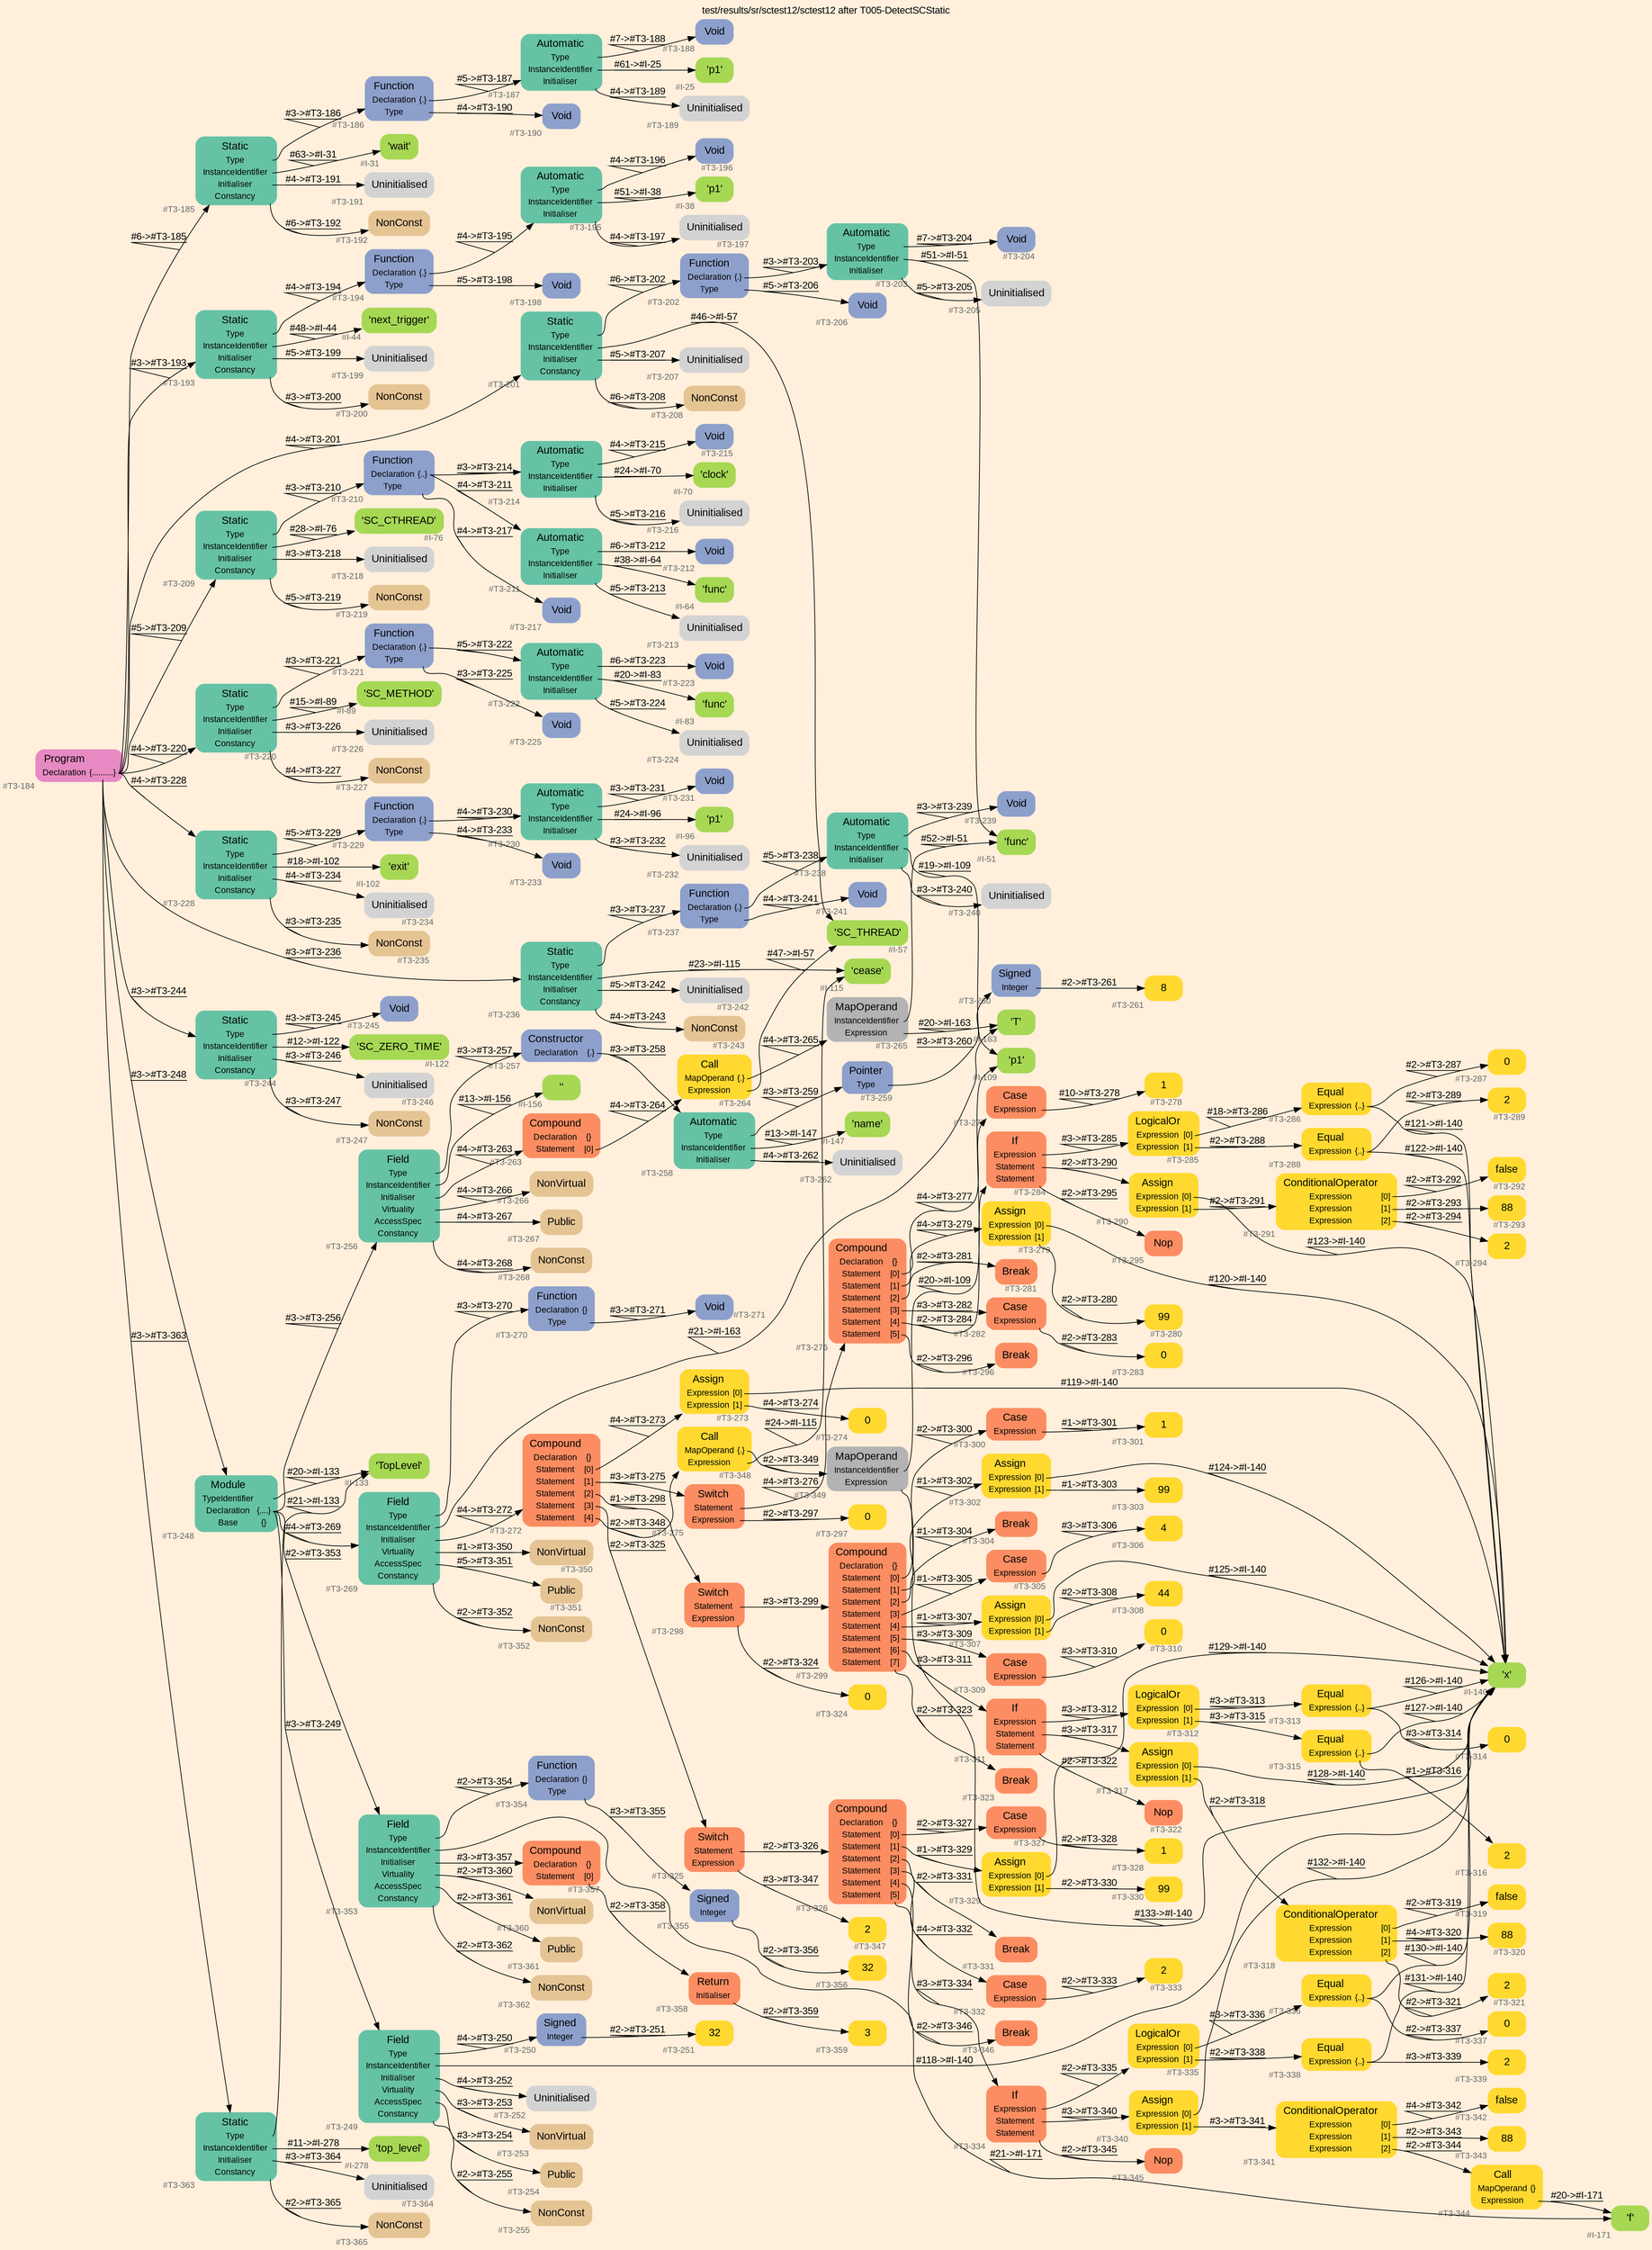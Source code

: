digraph "test/results/sr/sctest12/sctest12 after T005-DetectSCStatic" {
label = "test/results/sr/sctest12/sctest12 after T005-DetectSCStatic"
labelloc = t
graph [
    rankdir = "LR"
    ranksep = 0.3
    bgcolor = antiquewhite1
    color = black
    fontcolor = black
    fontname = "Arial"
];
node [
    fontname = "Arial"
];
edge [
    fontname = "Arial"
];

// -------------------- node figure --------------------
// -------- block #T3-184 ----------
"#T3-184" [
    fillcolor = "/set28/4"
    xlabel = "#T3-184"
    fontsize = "12"
    fontcolor = grey40
    shape = "plaintext"
    label = <<TABLE BORDER="0" CELLBORDER="0" CELLSPACING="0">
     <TR><TD><FONT COLOR="black" POINT-SIZE="15">Program</FONT></TD></TR>
     <TR><TD><FONT COLOR="black" POINT-SIZE="12">Declaration</FONT></TD><TD PORT="port0"><FONT COLOR="black" POINT-SIZE="12">{..........}</FONT></TD></TR>
    </TABLE>>
    style = "rounded,filled"
];

// -------- block #T3-185 ----------
"#T3-185" [
    fillcolor = "/set28/1"
    xlabel = "#T3-185"
    fontsize = "12"
    fontcolor = grey40
    shape = "plaintext"
    label = <<TABLE BORDER="0" CELLBORDER="0" CELLSPACING="0">
     <TR><TD><FONT COLOR="black" POINT-SIZE="15">Static</FONT></TD></TR>
     <TR><TD><FONT COLOR="black" POINT-SIZE="12">Type</FONT></TD><TD PORT="port0"></TD></TR>
     <TR><TD><FONT COLOR="black" POINT-SIZE="12">InstanceIdentifier</FONT></TD><TD PORT="port1"></TD></TR>
     <TR><TD><FONT COLOR="black" POINT-SIZE="12">Initialiser</FONT></TD><TD PORT="port2"></TD></TR>
     <TR><TD><FONT COLOR="black" POINT-SIZE="12">Constancy</FONT></TD><TD PORT="port3"></TD></TR>
    </TABLE>>
    style = "rounded,filled"
];

// -------- block #T3-186 ----------
"#T3-186" [
    fillcolor = "/set28/3"
    xlabel = "#T3-186"
    fontsize = "12"
    fontcolor = grey40
    shape = "plaintext"
    label = <<TABLE BORDER="0" CELLBORDER="0" CELLSPACING="0">
     <TR><TD><FONT COLOR="black" POINT-SIZE="15">Function</FONT></TD></TR>
     <TR><TD><FONT COLOR="black" POINT-SIZE="12">Declaration</FONT></TD><TD PORT="port0"><FONT COLOR="black" POINT-SIZE="12">{.}</FONT></TD></TR>
     <TR><TD><FONT COLOR="black" POINT-SIZE="12">Type</FONT></TD><TD PORT="port1"></TD></TR>
    </TABLE>>
    style = "rounded,filled"
];

// -------- block #T3-187 ----------
"#T3-187" [
    fillcolor = "/set28/1"
    xlabel = "#T3-187"
    fontsize = "12"
    fontcolor = grey40
    shape = "plaintext"
    label = <<TABLE BORDER="0" CELLBORDER="0" CELLSPACING="0">
     <TR><TD><FONT COLOR="black" POINT-SIZE="15">Automatic</FONT></TD></TR>
     <TR><TD><FONT COLOR="black" POINT-SIZE="12">Type</FONT></TD><TD PORT="port0"></TD></TR>
     <TR><TD><FONT COLOR="black" POINT-SIZE="12">InstanceIdentifier</FONT></TD><TD PORT="port1"></TD></TR>
     <TR><TD><FONT COLOR="black" POINT-SIZE="12">Initialiser</FONT></TD><TD PORT="port2"></TD></TR>
    </TABLE>>
    style = "rounded,filled"
];

// -------- block #T3-188 ----------
"#T3-188" [
    fillcolor = "/set28/3"
    xlabel = "#T3-188"
    fontsize = "12"
    fontcolor = grey40
    shape = "plaintext"
    label = <<TABLE BORDER="0" CELLBORDER="0" CELLSPACING="0">
     <TR><TD><FONT COLOR="black" POINT-SIZE="15">Void</FONT></TD></TR>
    </TABLE>>
    style = "rounded,filled"
];

// -------- block #I-25 ----------
"#I-25" [
    fillcolor = "/set28/5"
    xlabel = "#I-25"
    fontsize = "12"
    fontcolor = grey40
    shape = "plaintext"
    label = <<TABLE BORDER="0" CELLBORDER="0" CELLSPACING="0">
     <TR><TD><FONT COLOR="black" POINT-SIZE="15">'p1'</FONT></TD></TR>
    </TABLE>>
    style = "rounded,filled"
];

// -------- block #T3-189 ----------
"#T3-189" [
    xlabel = "#T3-189"
    fontsize = "12"
    fontcolor = grey40
    shape = "plaintext"
    label = <<TABLE BORDER="0" CELLBORDER="0" CELLSPACING="0">
     <TR><TD><FONT COLOR="black" POINT-SIZE="15">Uninitialised</FONT></TD></TR>
    </TABLE>>
    style = "rounded,filled"
];

// -------- block #T3-190 ----------
"#T3-190" [
    fillcolor = "/set28/3"
    xlabel = "#T3-190"
    fontsize = "12"
    fontcolor = grey40
    shape = "plaintext"
    label = <<TABLE BORDER="0" CELLBORDER="0" CELLSPACING="0">
     <TR><TD><FONT COLOR="black" POINT-SIZE="15">Void</FONT></TD></TR>
    </TABLE>>
    style = "rounded,filled"
];

// -------- block #I-31 ----------
"#I-31" [
    fillcolor = "/set28/5"
    xlabel = "#I-31"
    fontsize = "12"
    fontcolor = grey40
    shape = "plaintext"
    label = <<TABLE BORDER="0" CELLBORDER="0" CELLSPACING="0">
     <TR><TD><FONT COLOR="black" POINT-SIZE="15">'wait'</FONT></TD></TR>
    </TABLE>>
    style = "rounded,filled"
];

// -------- block #T3-191 ----------
"#T3-191" [
    xlabel = "#T3-191"
    fontsize = "12"
    fontcolor = grey40
    shape = "plaintext"
    label = <<TABLE BORDER="0" CELLBORDER="0" CELLSPACING="0">
     <TR><TD><FONT COLOR="black" POINT-SIZE="15">Uninitialised</FONT></TD></TR>
    </TABLE>>
    style = "rounded,filled"
];

// -------- block #T3-192 ----------
"#T3-192" [
    fillcolor = "/set28/7"
    xlabel = "#T3-192"
    fontsize = "12"
    fontcolor = grey40
    shape = "plaintext"
    label = <<TABLE BORDER="0" CELLBORDER="0" CELLSPACING="0">
     <TR><TD><FONT COLOR="black" POINT-SIZE="15">NonConst</FONT></TD></TR>
    </TABLE>>
    style = "rounded,filled"
];

// -------- block #T3-193 ----------
"#T3-193" [
    fillcolor = "/set28/1"
    xlabel = "#T3-193"
    fontsize = "12"
    fontcolor = grey40
    shape = "plaintext"
    label = <<TABLE BORDER="0" CELLBORDER="0" CELLSPACING="0">
     <TR><TD><FONT COLOR="black" POINT-SIZE="15">Static</FONT></TD></TR>
     <TR><TD><FONT COLOR="black" POINT-SIZE="12">Type</FONT></TD><TD PORT="port0"></TD></TR>
     <TR><TD><FONT COLOR="black" POINT-SIZE="12">InstanceIdentifier</FONT></TD><TD PORT="port1"></TD></TR>
     <TR><TD><FONT COLOR="black" POINT-SIZE="12">Initialiser</FONT></TD><TD PORT="port2"></TD></TR>
     <TR><TD><FONT COLOR="black" POINT-SIZE="12">Constancy</FONT></TD><TD PORT="port3"></TD></TR>
    </TABLE>>
    style = "rounded,filled"
];

// -------- block #T3-194 ----------
"#T3-194" [
    fillcolor = "/set28/3"
    xlabel = "#T3-194"
    fontsize = "12"
    fontcolor = grey40
    shape = "plaintext"
    label = <<TABLE BORDER="0" CELLBORDER="0" CELLSPACING="0">
     <TR><TD><FONT COLOR="black" POINT-SIZE="15">Function</FONT></TD></TR>
     <TR><TD><FONT COLOR="black" POINT-SIZE="12">Declaration</FONT></TD><TD PORT="port0"><FONT COLOR="black" POINT-SIZE="12">{.}</FONT></TD></TR>
     <TR><TD><FONT COLOR="black" POINT-SIZE="12">Type</FONT></TD><TD PORT="port1"></TD></TR>
    </TABLE>>
    style = "rounded,filled"
];

// -------- block #T3-195 ----------
"#T3-195" [
    fillcolor = "/set28/1"
    xlabel = "#T3-195"
    fontsize = "12"
    fontcolor = grey40
    shape = "plaintext"
    label = <<TABLE BORDER="0" CELLBORDER="0" CELLSPACING="0">
     <TR><TD><FONT COLOR="black" POINT-SIZE="15">Automatic</FONT></TD></TR>
     <TR><TD><FONT COLOR="black" POINT-SIZE="12">Type</FONT></TD><TD PORT="port0"></TD></TR>
     <TR><TD><FONT COLOR="black" POINT-SIZE="12">InstanceIdentifier</FONT></TD><TD PORT="port1"></TD></TR>
     <TR><TD><FONT COLOR="black" POINT-SIZE="12">Initialiser</FONT></TD><TD PORT="port2"></TD></TR>
    </TABLE>>
    style = "rounded,filled"
];

// -------- block #T3-196 ----------
"#T3-196" [
    fillcolor = "/set28/3"
    xlabel = "#T3-196"
    fontsize = "12"
    fontcolor = grey40
    shape = "plaintext"
    label = <<TABLE BORDER="0" CELLBORDER="0" CELLSPACING="0">
     <TR><TD><FONT COLOR="black" POINT-SIZE="15">Void</FONT></TD></TR>
    </TABLE>>
    style = "rounded,filled"
];

// -------- block #I-38 ----------
"#I-38" [
    fillcolor = "/set28/5"
    xlabel = "#I-38"
    fontsize = "12"
    fontcolor = grey40
    shape = "plaintext"
    label = <<TABLE BORDER="0" CELLBORDER="0" CELLSPACING="0">
     <TR><TD><FONT COLOR="black" POINT-SIZE="15">'p1'</FONT></TD></TR>
    </TABLE>>
    style = "rounded,filled"
];

// -------- block #T3-197 ----------
"#T3-197" [
    xlabel = "#T3-197"
    fontsize = "12"
    fontcolor = grey40
    shape = "plaintext"
    label = <<TABLE BORDER="0" CELLBORDER="0" CELLSPACING="0">
     <TR><TD><FONT COLOR="black" POINT-SIZE="15">Uninitialised</FONT></TD></TR>
    </TABLE>>
    style = "rounded,filled"
];

// -------- block #T3-198 ----------
"#T3-198" [
    fillcolor = "/set28/3"
    xlabel = "#T3-198"
    fontsize = "12"
    fontcolor = grey40
    shape = "plaintext"
    label = <<TABLE BORDER="0" CELLBORDER="0" CELLSPACING="0">
     <TR><TD><FONT COLOR="black" POINT-SIZE="15">Void</FONT></TD></TR>
    </TABLE>>
    style = "rounded,filled"
];

// -------- block #I-44 ----------
"#I-44" [
    fillcolor = "/set28/5"
    xlabel = "#I-44"
    fontsize = "12"
    fontcolor = grey40
    shape = "plaintext"
    label = <<TABLE BORDER="0" CELLBORDER="0" CELLSPACING="0">
     <TR><TD><FONT COLOR="black" POINT-SIZE="15">'next_trigger'</FONT></TD></TR>
    </TABLE>>
    style = "rounded,filled"
];

// -------- block #T3-199 ----------
"#T3-199" [
    xlabel = "#T3-199"
    fontsize = "12"
    fontcolor = grey40
    shape = "plaintext"
    label = <<TABLE BORDER="0" CELLBORDER="0" CELLSPACING="0">
     <TR><TD><FONT COLOR="black" POINT-SIZE="15">Uninitialised</FONT></TD></TR>
    </TABLE>>
    style = "rounded,filled"
];

// -------- block #T3-200 ----------
"#T3-200" [
    fillcolor = "/set28/7"
    xlabel = "#T3-200"
    fontsize = "12"
    fontcolor = grey40
    shape = "plaintext"
    label = <<TABLE BORDER="0" CELLBORDER="0" CELLSPACING="0">
     <TR><TD><FONT COLOR="black" POINT-SIZE="15">NonConst</FONT></TD></TR>
    </TABLE>>
    style = "rounded,filled"
];

// -------- block #T3-201 ----------
"#T3-201" [
    fillcolor = "/set28/1"
    xlabel = "#T3-201"
    fontsize = "12"
    fontcolor = grey40
    shape = "plaintext"
    label = <<TABLE BORDER="0" CELLBORDER="0" CELLSPACING="0">
     <TR><TD><FONT COLOR="black" POINT-SIZE="15">Static</FONT></TD></TR>
     <TR><TD><FONT COLOR="black" POINT-SIZE="12">Type</FONT></TD><TD PORT="port0"></TD></TR>
     <TR><TD><FONT COLOR="black" POINT-SIZE="12">InstanceIdentifier</FONT></TD><TD PORT="port1"></TD></TR>
     <TR><TD><FONT COLOR="black" POINT-SIZE="12">Initialiser</FONT></TD><TD PORT="port2"></TD></TR>
     <TR><TD><FONT COLOR="black" POINT-SIZE="12">Constancy</FONT></TD><TD PORT="port3"></TD></TR>
    </TABLE>>
    style = "rounded,filled"
];

// -------- block #T3-202 ----------
"#T3-202" [
    fillcolor = "/set28/3"
    xlabel = "#T3-202"
    fontsize = "12"
    fontcolor = grey40
    shape = "plaintext"
    label = <<TABLE BORDER="0" CELLBORDER="0" CELLSPACING="0">
     <TR><TD><FONT COLOR="black" POINT-SIZE="15">Function</FONT></TD></TR>
     <TR><TD><FONT COLOR="black" POINT-SIZE="12">Declaration</FONT></TD><TD PORT="port0"><FONT COLOR="black" POINT-SIZE="12">{.}</FONT></TD></TR>
     <TR><TD><FONT COLOR="black" POINT-SIZE="12">Type</FONT></TD><TD PORT="port1"></TD></TR>
    </TABLE>>
    style = "rounded,filled"
];

// -------- block #T3-203 ----------
"#T3-203" [
    fillcolor = "/set28/1"
    xlabel = "#T3-203"
    fontsize = "12"
    fontcolor = grey40
    shape = "plaintext"
    label = <<TABLE BORDER="0" CELLBORDER="0" CELLSPACING="0">
     <TR><TD><FONT COLOR="black" POINT-SIZE="15">Automatic</FONT></TD></TR>
     <TR><TD><FONT COLOR="black" POINT-SIZE="12">Type</FONT></TD><TD PORT="port0"></TD></TR>
     <TR><TD><FONT COLOR="black" POINT-SIZE="12">InstanceIdentifier</FONT></TD><TD PORT="port1"></TD></TR>
     <TR><TD><FONT COLOR="black" POINT-SIZE="12">Initialiser</FONT></TD><TD PORT="port2"></TD></TR>
    </TABLE>>
    style = "rounded,filled"
];

// -------- block #T3-204 ----------
"#T3-204" [
    fillcolor = "/set28/3"
    xlabel = "#T3-204"
    fontsize = "12"
    fontcolor = grey40
    shape = "plaintext"
    label = <<TABLE BORDER="0" CELLBORDER="0" CELLSPACING="0">
     <TR><TD><FONT COLOR="black" POINT-SIZE="15">Void</FONT></TD></TR>
    </TABLE>>
    style = "rounded,filled"
];

// -------- block #I-51 ----------
"#I-51" [
    fillcolor = "/set28/5"
    xlabel = "#I-51"
    fontsize = "12"
    fontcolor = grey40
    shape = "plaintext"
    label = <<TABLE BORDER="0" CELLBORDER="0" CELLSPACING="0">
     <TR><TD><FONT COLOR="black" POINT-SIZE="15">'func'</FONT></TD></TR>
    </TABLE>>
    style = "rounded,filled"
];

// -------- block #T3-205 ----------
"#T3-205" [
    xlabel = "#T3-205"
    fontsize = "12"
    fontcolor = grey40
    shape = "plaintext"
    label = <<TABLE BORDER="0" CELLBORDER="0" CELLSPACING="0">
     <TR><TD><FONT COLOR="black" POINT-SIZE="15">Uninitialised</FONT></TD></TR>
    </TABLE>>
    style = "rounded,filled"
];

// -------- block #T3-206 ----------
"#T3-206" [
    fillcolor = "/set28/3"
    xlabel = "#T3-206"
    fontsize = "12"
    fontcolor = grey40
    shape = "plaintext"
    label = <<TABLE BORDER="0" CELLBORDER="0" CELLSPACING="0">
     <TR><TD><FONT COLOR="black" POINT-SIZE="15">Void</FONT></TD></TR>
    </TABLE>>
    style = "rounded,filled"
];

// -------- block #I-57 ----------
"#I-57" [
    fillcolor = "/set28/5"
    xlabel = "#I-57"
    fontsize = "12"
    fontcolor = grey40
    shape = "plaintext"
    label = <<TABLE BORDER="0" CELLBORDER="0" CELLSPACING="0">
     <TR><TD><FONT COLOR="black" POINT-SIZE="15">'SC_THREAD'</FONT></TD></TR>
    </TABLE>>
    style = "rounded,filled"
];

// -------- block #T3-207 ----------
"#T3-207" [
    xlabel = "#T3-207"
    fontsize = "12"
    fontcolor = grey40
    shape = "plaintext"
    label = <<TABLE BORDER="0" CELLBORDER="0" CELLSPACING="0">
     <TR><TD><FONT COLOR="black" POINT-SIZE="15">Uninitialised</FONT></TD></TR>
    </TABLE>>
    style = "rounded,filled"
];

// -------- block #T3-208 ----------
"#T3-208" [
    fillcolor = "/set28/7"
    xlabel = "#T3-208"
    fontsize = "12"
    fontcolor = grey40
    shape = "plaintext"
    label = <<TABLE BORDER="0" CELLBORDER="0" CELLSPACING="0">
     <TR><TD><FONT COLOR="black" POINT-SIZE="15">NonConst</FONT></TD></TR>
    </TABLE>>
    style = "rounded,filled"
];

// -------- block #T3-209 ----------
"#T3-209" [
    fillcolor = "/set28/1"
    xlabel = "#T3-209"
    fontsize = "12"
    fontcolor = grey40
    shape = "plaintext"
    label = <<TABLE BORDER="0" CELLBORDER="0" CELLSPACING="0">
     <TR><TD><FONT COLOR="black" POINT-SIZE="15">Static</FONT></TD></TR>
     <TR><TD><FONT COLOR="black" POINT-SIZE="12">Type</FONT></TD><TD PORT="port0"></TD></TR>
     <TR><TD><FONT COLOR="black" POINT-SIZE="12">InstanceIdentifier</FONT></TD><TD PORT="port1"></TD></TR>
     <TR><TD><FONT COLOR="black" POINT-SIZE="12">Initialiser</FONT></TD><TD PORT="port2"></TD></TR>
     <TR><TD><FONT COLOR="black" POINT-SIZE="12">Constancy</FONT></TD><TD PORT="port3"></TD></TR>
    </TABLE>>
    style = "rounded,filled"
];

// -------- block #T3-210 ----------
"#T3-210" [
    fillcolor = "/set28/3"
    xlabel = "#T3-210"
    fontsize = "12"
    fontcolor = grey40
    shape = "plaintext"
    label = <<TABLE BORDER="0" CELLBORDER="0" CELLSPACING="0">
     <TR><TD><FONT COLOR="black" POINT-SIZE="15">Function</FONT></TD></TR>
     <TR><TD><FONT COLOR="black" POINT-SIZE="12">Declaration</FONT></TD><TD PORT="port0"><FONT COLOR="black" POINT-SIZE="12">{..}</FONT></TD></TR>
     <TR><TD><FONT COLOR="black" POINT-SIZE="12">Type</FONT></TD><TD PORT="port1"></TD></TR>
    </TABLE>>
    style = "rounded,filled"
];

// -------- block #T3-211 ----------
"#T3-211" [
    fillcolor = "/set28/1"
    xlabel = "#T3-211"
    fontsize = "12"
    fontcolor = grey40
    shape = "plaintext"
    label = <<TABLE BORDER="0" CELLBORDER="0" CELLSPACING="0">
     <TR><TD><FONT COLOR="black" POINT-SIZE="15">Automatic</FONT></TD></TR>
     <TR><TD><FONT COLOR="black" POINT-SIZE="12">Type</FONT></TD><TD PORT="port0"></TD></TR>
     <TR><TD><FONT COLOR="black" POINT-SIZE="12">InstanceIdentifier</FONT></TD><TD PORT="port1"></TD></TR>
     <TR><TD><FONT COLOR="black" POINT-SIZE="12">Initialiser</FONT></TD><TD PORT="port2"></TD></TR>
    </TABLE>>
    style = "rounded,filled"
];

// -------- block #T3-212 ----------
"#T3-212" [
    fillcolor = "/set28/3"
    xlabel = "#T3-212"
    fontsize = "12"
    fontcolor = grey40
    shape = "plaintext"
    label = <<TABLE BORDER="0" CELLBORDER="0" CELLSPACING="0">
     <TR><TD><FONT COLOR="black" POINT-SIZE="15">Void</FONT></TD></TR>
    </TABLE>>
    style = "rounded,filled"
];

// -------- block #I-64 ----------
"#I-64" [
    fillcolor = "/set28/5"
    xlabel = "#I-64"
    fontsize = "12"
    fontcolor = grey40
    shape = "plaintext"
    label = <<TABLE BORDER="0" CELLBORDER="0" CELLSPACING="0">
     <TR><TD><FONT COLOR="black" POINT-SIZE="15">'func'</FONT></TD></TR>
    </TABLE>>
    style = "rounded,filled"
];

// -------- block #T3-213 ----------
"#T3-213" [
    xlabel = "#T3-213"
    fontsize = "12"
    fontcolor = grey40
    shape = "plaintext"
    label = <<TABLE BORDER="0" CELLBORDER="0" CELLSPACING="0">
     <TR><TD><FONT COLOR="black" POINT-SIZE="15">Uninitialised</FONT></TD></TR>
    </TABLE>>
    style = "rounded,filled"
];

// -------- block #T3-214 ----------
"#T3-214" [
    fillcolor = "/set28/1"
    xlabel = "#T3-214"
    fontsize = "12"
    fontcolor = grey40
    shape = "plaintext"
    label = <<TABLE BORDER="0" CELLBORDER="0" CELLSPACING="0">
     <TR><TD><FONT COLOR="black" POINT-SIZE="15">Automatic</FONT></TD></TR>
     <TR><TD><FONT COLOR="black" POINT-SIZE="12">Type</FONT></TD><TD PORT="port0"></TD></TR>
     <TR><TD><FONT COLOR="black" POINT-SIZE="12">InstanceIdentifier</FONT></TD><TD PORT="port1"></TD></TR>
     <TR><TD><FONT COLOR="black" POINT-SIZE="12">Initialiser</FONT></TD><TD PORT="port2"></TD></TR>
    </TABLE>>
    style = "rounded,filled"
];

// -------- block #T3-215 ----------
"#T3-215" [
    fillcolor = "/set28/3"
    xlabel = "#T3-215"
    fontsize = "12"
    fontcolor = grey40
    shape = "plaintext"
    label = <<TABLE BORDER="0" CELLBORDER="0" CELLSPACING="0">
     <TR><TD><FONT COLOR="black" POINT-SIZE="15">Void</FONT></TD></TR>
    </TABLE>>
    style = "rounded,filled"
];

// -------- block #I-70 ----------
"#I-70" [
    fillcolor = "/set28/5"
    xlabel = "#I-70"
    fontsize = "12"
    fontcolor = grey40
    shape = "plaintext"
    label = <<TABLE BORDER="0" CELLBORDER="0" CELLSPACING="0">
     <TR><TD><FONT COLOR="black" POINT-SIZE="15">'clock'</FONT></TD></TR>
    </TABLE>>
    style = "rounded,filled"
];

// -------- block #T3-216 ----------
"#T3-216" [
    xlabel = "#T3-216"
    fontsize = "12"
    fontcolor = grey40
    shape = "plaintext"
    label = <<TABLE BORDER="0" CELLBORDER="0" CELLSPACING="0">
     <TR><TD><FONT COLOR="black" POINT-SIZE="15">Uninitialised</FONT></TD></TR>
    </TABLE>>
    style = "rounded,filled"
];

// -------- block #T3-217 ----------
"#T3-217" [
    fillcolor = "/set28/3"
    xlabel = "#T3-217"
    fontsize = "12"
    fontcolor = grey40
    shape = "plaintext"
    label = <<TABLE BORDER="0" CELLBORDER="0" CELLSPACING="0">
     <TR><TD><FONT COLOR="black" POINT-SIZE="15">Void</FONT></TD></TR>
    </TABLE>>
    style = "rounded,filled"
];

// -------- block #I-76 ----------
"#I-76" [
    fillcolor = "/set28/5"
    xlabel = "#I-76"
    fontsize = "12"
    fontcolor = grey40
    shape = "plaintext"
    label = <<TABLE BORDER="0" CELLBORDER="0" CELLSPACING="0">
     <TR><TD><FONT COLOR="black" POINT-SIZE="15">'SC_CTHREAD'</FONT></TD></TR>
    </TABLE>>
    style = "rounded,filled"
];

// -------- block #T3-218 ----------
"#T3-218" [
    xlabel = "#T3-218"
    fontsize = "12"
    fontcolor = grey40
    shape = "plaintext"
    label = <<TABLE BORDER="0" CELLBORDER="0" CELLSPACING="0">
     <TR><TD><FONT COLOR="black" POINT-SIZE="15">Uninitialised</FONT></TD></TR>
    </TABLE>>
    style = "rounded,filled"
];

// -------- block #T3-219 ----------
"#T3-219" [
    fillcolor = "/set28/7"
    xlabel = "#T3-219"
    fontsize = "12"
    fontcolor = grey40
    shape = "plaintext"
    label = <<TABLE BORDER="0" CELLBORDER="0" CELLSPACING="0">
     <TR><TD><FONT COLOR="black" POINT-SIZE="15">NonConst</FONT></TD></TR>
    </TABLE>>
    style = "rounded,filled"
];

// -------- block #T3-220 ----------
"#T3-220" [
    fillcolor = "/set28/1"
    xlabel = "#T3-220"
    fontsize = "12"
    fontcolor = grey40
    shape = "plaintext"
    label = <<TABLE BORDER="0" CELLBORDER="0" CELLSPACING="0">
     <TR><TD><FONT COLOR="black" POINT-SIZE="15">Static</FONT></TD></TR>
     <TR><TD><FONT COLOR="black" POINT-SIZE="12">Type</FONT></TD><TD PORT="port0"></TD></TR>
     <TR><TD><FONT COLOR="black" POINT-SIZE="12">InstanceIdentifier</FONT></TD><TD PORT="port1"></TD></TR>
     <TR><TD><FONT COLOR="black" POINT-SIZE="12">Initialiser</FONT></TD><TD PORT="port2"></TD></TR>
     <TR><TD><FONT COLOR="black" POINT-SIZE="12">Constancy</FONT></TD><TD PORT="port3"></TD></TR>
    </TABLE>>
    style = "rounded,filled"
];

// -------- block #T3-221 ----------
"#T3-221" [
    fillcolor = "/set28/3"
    xlabel = "#T3-221"
    fontsize = "12"
    fontcolor = grey40
    shape = "plaintext"
    label = <<TABLE BORDER="0" CELLBORDER="0" CELLSPACING="0">
     <TR><TD><FONT COLOR="black" POINT-SIZE="15">Function</FONT></TD></TR>
     <TR><TD><FONT COLOR="black" POINT-SIZE="12">Declaration</FONT></TD><TD PORT="port0"><FONT COLOR="black" POINT-SIZE="12">{.}</FONT></TD></TR>
     <TR><TD><FONT COLOR="black" POINT-SIZE="12">Type</FONT></TD><TD PORT="port1"></TD></TR>
    </TABLE>>
    style = "rounded,filled"
];

// -------- block #T3-222 ----------
"#T3-222" [
    fillcolor = "/set28/1"
    xlabel = "#T3-222"
    fontsize = "12"
    fontcolor = grey40
    shape = "plaintext"
    label = <<TABLE BORDER="0" CELLBORDER="0" CELLSPACING="0">
     <TR><TD><FONT COLOR="black" POINT-SIZE="15">Automatic</FONT></TD></TR>
     <TR><TD><FONT COLOR="black" POINT-SIZE="12">Type</FONT></TD><TD PORT="port0"></TD></TR>
     <TR><TD><FONT COLOR="black" POINT-SIZE="12">InstanceIdentifier</FONT></TD><TD PORT="port1"></TD></TR>
     <TR><TD><FONT COLOR="black" POINT-SIZE="12">Initialiser</FONT></TD><TD PORT="port2"></TD></TR>
    </TABLE>>
    style = "rounded,filled"
];

// -------- block #T3-223 ----------
"#T3-223" [
    fillcolor = "/set28/3"
    xlabel = "#T3-223"
    fontsize = "12"
    fontcolor = grey40
    shape = "plaintext"
    label = <<TABLE BORDER="0" CELLBORDER="0" CELLSPACING="0">
     <TR><TD><FONT COLOR="black" POINT-SIZE="15">Void</FONT></TD></TR>
    </TABLE>>
    style = "rounded,filled"
];

// -------- block #I-83 ----------
"#I-83" [
    fillcolor = "/set28/5"
    xlabel = "#I-83"
    fontsize = "12"
    fontcolor = grey40
    shape = "plaintext"
    label = <<TABLE BORDER="0" CELLBORDER="0" CELLSPACING="0">
     <TR><TD><FONT COLOR="black" POINT-SIZE="15">'func'</FONT></TD></TR>
    </TABLE>>
    style = "rounded,filled"
];

// -------- block #T3-224 ----------
"#T3-224" [
    xlabel = "#T3-224"
    fontsize = "12"
    fontcolor = grey40
    shape = "plaintext"
    label = <<TABLE BORDER="0" CELLBORDER="0" CELLSPACING="0">
     <TR><TD><FONT COLOR="black" POINT-SIZE="15">Uninitialised</FONT></TD></TR>
    </TABLE>>
    style = "rounded,filled"
];

// -------- block #T3-225 ----------
"#T3-225" [
    fillcolor = "/set28/3"
    xlabel = "#T3-225"
    fontsize = "12"
    fontcolor = grey40
    shape = "plaintext"
    label = <<TABLE BORDER="0" CELLBORDER="0" CELLSPACING="0">
     <TR><TD><FONT COLOR="black" POINT-SIZE="15">Void</FONT></TD></TR>
    </TABLE>>
    style = "rounded,filled"
];

// -------- block #I-89 ----------
"#I-89" [
    fillcolor = "/set28/5"
    xlabel = "#I-89"
    fontsize = "12"
    fontcolor = grey40
    shape = "plaintext"
    label = <<TABLE BORDER="0" CELLBORDER="0" CELLSPACING="0">
     <TR><TD><FONT COLOR="black" POINT-SIZE="15">'SC_METHOD'</FONT></TD></TR>
    </TABLE>>
    style = "rounded,filled"
];

// -------- block #T3-226 ----------
"#T3-226" [
    xlabel = "#T3-226"
    fontsize = "12"
    fontcolor = grey40
    shape = "plaintext"
    label = <<TABLE BORDER="0" CELLBORDER="0" CELLSPACING="0">
     <TR><TD><FONT COLOR="black" POINT-SIZE="15">Uninitialised</FONT></TD></TR>
    </TABLE>>
    style = "rounded,filled"
];

// -------- block #T3-227 ----------
"#T3-227" [
    fillcolor = "/set28/7"
    xlabel = "#T3-227"
    fontsize = "12"
    fontcolor = grey40
    shape = "plaintext"
    label = <<TABLE BORDER="0" CELLBORDER="0" CELLSPACING="0">
     <TR><TD><FONT COLOR="black" POINT-SIZE="15">NonConst</FONT></TD></TR>
    </TABLE>>
    style = "rounded,filled"
];

// -------- block #T3-228 ----------
"#T3-228" [
    fillcolor = "/set28/1"
    xlabel = "#T3-228"
    fontsize = "12"
    fontcolor = grey40
    shape = "plaintext"
    label = <<TABLE BORDER="0" CELLBORDER="0" CELLSPACING="0">
     <TR><TD><FONT COLOR="black" POINT-SIZE="15">Static</FONT></TD></TR>
     <TR><TD><FONT COLOR="black" POINT-SIZE="12">Type</FONT></TD><TD PORT="port0"></TD></TR>
     <TR><TD><FONT COLOR="black" POINT-SIZE="12">InstanceIdentifier</FONT></TD><TD PORT="port1"></TD></TR>
     <TR><TD><FONT COLOR="black" POINT-SIZE="12">Initialiser</FONT></TD><TD PORT="port2"></TD></TR>
     <TR><TD><FONT COLOR="black" POINT-SIZE="12">Constancy</FONT></TD><TD PORT="port3"></TD></TR>
    </TABLE>>
    style = "rounded,filled"
];

// -------- block #T3-229 ----------
"#T3-229" [
    fillcolor = "/set28/3"
    xlabel = "#T3-229"
    fontsize = "12"
    fontcolor = grey40
    shape = "plaintext"
    label = <<TABLE BORDER="0" CELLBORDER="0" CELLSPACING="0">
     <TR><TD><FONT COLOR="black" POINT-SIZE="15">Function</FONT></TD></TR>
     <TR><TD><FONT COLOR="black" POINT-SIZE="12">Declaration</FONT></TD><TD PORT="port0"><FONT COLOR="black" POINT-SIZE="12">{.}</FONT></TD></TR>
     <TR><TD><FONT COLOR="black" POINT-SIZE="12">Type</FONT></TD><TD PORT="port1"></TD></TR>
    </TABLE>>
    style = "rounded,filled"
];

// -------- block #T3-230 ----------
"#T3-230" [
    fillcolor = "/set28/1"
    xlabel = "#T3-230"
    fontsize = "12"
    fontcolor = grey40
    shape = "plaintext"
    label = <<TABLE BORDER="0" CELLBORDER="0" CELLSPACING="0">
     <TR><TD><FONT COLOR="black" POINT-SIZE="15">Automatic</FONT></TD></TR>
     <TR><TD><FONT COLOR="black" POINT-SIZE="12">Type</FONT></TD><TD PORT="port0"></TD></TR>
     <TR><TD><FONT COLOR="black" POINT-SIZE="12">InstanceIdentifier</FONT></TD><TD PORT="port1"></TD></TR>
     <TR><TD><FONT COLOR="black" POINT-SIZE="12">Initialiser</FONT></TD><TD PORT="port2"></TD></TR>
    </TABLE>>
    style = "rounded,filled"
];

// -------- block #T3-231 ----------
"#T3-231" [
    fillcolor = "/set28/3"
    xlabel = "#T3-231"
    fontsize = "12"
    fontcolor = grey40
    shape = "plaintext"
    label = <<TABLE BORDER="0" CELLBORDER="0" CELLSPACING="0">
     <TR><TD><FONT COLOR="black" POINT-SIZE="15">Void</FONT></TD></TR>
    </TABLE>>
    style = "rounded,filled"
];

// -------- block #I-96 ----------
"#I-96" [
    fillcolor = "/set28/5"
    xlabel = "#I-96"
    fontsize = "12"
    fontcolor = grey40
    shape = "plaintext"
    label = <<TABLE BORDER="0" CELLBORDER="0" CELLSPACING="0">
     <TR><TD><FONT COLOR="black" POINT-SIZE="15">'p1'</FONT></TD></TR>
    </TABLE>>
    style = "rounded,filled"
];

// -------- block #T3-232 ----------
"#T3-232" [
    xlabel = "#T3-232"
    fontsize = "12"
    fontcolor = grey40
    shape = "plaintext"
    label = <<TABLE BORDER="0" CELLBORDER="0" CELLSPACING="0">
     <TR><TD><FONT COLOR="black" POINT-SIZE="15">Uninitialised</FONT></TD></TR>
    </TABLE>>
    style = "rounded,filled"
];

// -------- block #T3-233 ----------
"#T3-233" [
    fillcolor = "/set28/3"
    xlabel = "#T3-233"
    fontsize = "12"
    fontcolor = grey40
    shape = "plaintext"
    label = <<TABLE BORDER="0" CELLBORDER="0" CELLSPACING="0">
     <TR><TD><FONT COLOR="black" POINT-SIZE="15">Void</FONT></TD></TR>
    </TABLE>>
    style = "rounded,filled"
];

// -------- block #I-102 ----------
"#I-102" [
    fillcolor = "/set28/5"
    xlabel = "#I-102"
    fontsize = "12"
    fontcolor = grey40
    shape = "plaintext"
    label = <<TABLE BORDER="0" CELLBORDER="0" CELLSPACING="0">
     <TR><TD><FONT COLOR="black" POINT-SIZE="15">'exit'</FONT></TD></TR>
    </TABLE>>
    style = "rounded,filled"
];

// -------- block #T3-234 ----------
"#T3-234" [
    xlabel = "#T3-234"
    fontsize = "12"
    fontcolor = grey40
    shape = "plaintext"
    label = <<TABLE BORDER="0" CELLBORDER="0" CELLSPACING="0">
     <TR><TD><FONT COLOR="black" POINT-SIZE="15">Uninitialised</FONT></TD></TR>
    </TABLE>>
    style = "rounded,filled"
];

// -------- block #T3-235 ----------
"#T3-235" [
    fillcolor = "/set28/7"
    xlabel = "#T3-235"
    fontsize = "12"
    fontcolor = grey40
    shape = "plaintext"
    label = <<TABLE BORDER="0" CELLBORDER="0" CELLSPACING="0">
     <TR><TD><FONT COLOR="black" POINT-SIZE="15">NonConst</FONT></TD></TR>
    </TABLE>>
    style = "rounded,filled"
];

// -------- block #T3-236 ----------
"#T3-236" [
    fillcolor = "/set28/1"
    xlabel = "#T3-236"
    fontsize = "12"
    fontcolor = grey40
    shape = "plaintext"
    label = <<TABLE BORDER="0" CELLBORDER="0" CELLSPACING="0">
     <TR><TD><FONT COLOR="black" POINT-SIZE="15">Static</FONT></TD></TR>
     <TR><TD><FONT COLOR="black" POINT-SIZE="12">Type</FONT></TD><TD PORT="port0"></TD></TR>
     <TR><TD><FONT COLOR="black" POINT-SIZE="12">InstanceIdentifier</FONT></TD><TD PORT="port1"></TD></TR>
     <TR><TD><FONT COLOR="black" POINT-SIZE="12">Initialiser</FONT></TD><TD PORT="port2"></TD></TR>
     <TR><TD><FONT COLOR="black" POINT-SIZE="12">Constancy</FONT></TD><TD PORT="port3"></TD></TR>
    </TABLE>>
    style = "rounded,filled"
];

// -------- block #T3-237 ----------
"#T3-237" [
    fillcolor = "/set28/3"
    xlabel = "#T3-237"
    fontsize = "12"
    fontcolor = grey40
    shape = "plaintext"
    label = <<TABLE BORDER="0" CELLBORDER="0" CELLSPACING="0">
     <TR><TD><FONT COLOR="black" POINT-SIZE="15">Function</FONT></TD></TR>
     <TR><TD><FONT COLOR="black" POINT-SIZE="12">Declaration</FONT></TD><TD PORT="port0"><FONT COLOR="black" POINT-SIZE="12">{.}</FONT></TD></TR>
     <TR><TD><FONT COLOR="black" POINT-SIZE="12">Type</FONT></TD><TD PORT="port1"></TD></TR>
    </TABLE>>
    style = "rounded,filled"
];

// -------- block #T3-238 ----------
"#T3-238" [
    fillcolor = "/set28/1"
    xlabel = "#T3-238"
    fontsize = "12"
    fontcolor = grey40
    shape = "plaintext"
    label = <<TABLE BORDER="0" CELLBORDER="0" CELLSPACING="0">
     <TR><TD><FONT COLOR="black" POINT-SIZE="15">Automatic</FONT></TD></TR>
     <TR><TD><FONT COLOR="black" POINT-SIZE="12">Type</FONT></TD><TD PORT="port0"></TD></TR>
     <TR><TD><FONT COLOR="black" POINT-SIZE="12">InstanceIdentifier</FONT></TD><TD PORT="port1"></TD></TR>
     <TR><TD><FONT COLOR="black" POINT-SIZE="12">Initialiser</FONT></TD><TD PORT="port2"></TD></TR>
    </TABLE>>
    style = "rounded,filled"
];

// -------- block #T3-239 ----------
"#T3-239" [
    fillcolor = "/set28/3"
    xlabel = "#T3-239"
    fontsize = "12"
    fontcolor = grey40
    shape = "plaintext"
    label = <<TABLE BORDER="0" CELLBORDER="0" CELLSPACING="0">
     <TR><TD><FONT COLOR="black" POINT-SIZE="15">Void</FONT></TD></TR>
    </TABLE>>
    style = "rounded,filled"
];

// -------- block #I-109 ----------
"#I-109" [
    fillcolor = "/set28/5"
    xlabel = "#I-109"
    fontsize = "12"
    fontcolor = grey40
    shape = "plaintext"
    label = <<TABLE BORDER="0" CELLBORDER="0" CELLSPACING="0">
     <TR><TD><FONT COLOR="black" POINT-SIZE="15">'p1'</FONT></TD></TR>
    </TABLE>>
    style = "rounded,filled"
];

// -------- block #T3-240 ----------
"#T3-240" [
    xlabel = "#T3-240"
    fontsize = "12"
    fontcolor = grey40
    shape = "plaintext"
    label = <<TABLE BORDER="0" CELLBORDER="0" CELLSPACING="0">
     <TR><TD><FONT COLOR="black" POINT-SIZE="15">Uninitialised</FONT></TD></TR>
    </TABLE>>
    style = "rounded,filled"
];

// -------- block #T3-241 ----------
"#T3-241" [
    fillcolor = "/set28/3"
    xlabel = "#T3-241"
    fontsize = "12"
    fontcolor = grey40
    shape = "plaintext"
    label = <<TABLE BORDER="0" CELLBORDER="0" CELLSPACING="0">
     <TR><TD><FONT COLOR="black" POINT-SIZE="15">Void</FONT></TD></TR>
    </TABLE>>
    style = "rounded,filled"
];

// -------- block #I-115 ----------
"#I-115" [
    fillcolor = "/set28/5"
    xlabel = "#I-115"
    fontsize = "12"
    fontcolor = grey40
    shape = "plaintext"
    label = <<TABLE BORDER="0" CELLBORDER="0" CELLSPACING="0">
     <TR><TD><FONT COLOR="black" POINT-SIZE="15">'cease'</FONT></TD></TR>
    </TABLE>>
    style = "rounded,filled"
];

// -------- block #T3-242 ----------
"#T3-242" [
    xlabel = "#T3-242"
    fontsize = "12"
    fontcolor = grey40
    shape = "plaintext"
    label = <<TABLE BORDER="0" CELLBORDER="0" CELLSPACING="0">
     <TR><TD><FONT COLOR="black" POINT-SIZE="15">Uninitialised</FONT></TD></TR>
    </TABLE>>
    style = "rounded,filled"
];

// -------- block #T3-243 ----------
"#T3-243" [
    fillcolor = "/set28/7"
    xlabel = "#T3-243"
    fontsize = "12"
    fontcolor = grey40
    shape = "plaintext"
    label = <<TABLE BORDER="0" CELLBORDER="0" CELLSPACING="0">
     <TR><TD><FONT COLOR="black" POINT-SIZE="15">NonConst</FONT></TD></TR>
    </TABLE>>
    style = "rounded,filled"
];

// -------- block #T3-244 ----------
"#T3-244" [
    fillcolor = "/set28/1"
    xlabel = "#T3-244"
    fontsize = "12"
    fontcolor = grey40
    shape = "plaintext"
    label = <<TABLE BORDER="0" CELLBORDER="0" CELLSPACING="0">
     <TR><TD><FONT COLOR="black" POINT-SIZE="15">Static</FONT></TD></TR>
     <TR><TD><FONT COLOR="black" POINT-SIZE="12">Type</FONT></TD><TD PORT="port0"></TD></TR>
     <TR><TD><FONT COLOR="black" POINT-SIZE="12">InstanceIdentifier</FONT></TD><TD PORT="port1"></TD></TR>
     <TR><TD><FONT COLOR="black" POINT-SIZE="12">Initialiser</FONT></TD><TD PORT="port2"></TD></TR>
     <TR><TD><FONT COLOR="black" POINT-SIZE="12">Constancy</FONT></TD><TD PORT="port3"></TD></TR>
    </TABLE>>
    style = "rounded,filled"
];

// -------- block #T3-245 ----------
"#T3-245" [
    fillcolor = "/set28/3"
    xlabel = "#T3-245"
    fontsize = "12"
    fontcolor = grey40
    shape = "plaintext"
    label = <<TABLE BORDER="0" CELLBORDER="0" CELLSPACING="0">
     <TR><TD><FONT COLOR="black" POINT-SIZE="15">Void</FONT></TD></TR>
    </TABLE>>
    style = "rounded,filled"
];

// -------- block #I-122 ----------
"#I-122" [
    fillcolor = "/set28/5"
    xlabel = "#I-122"
    fontsize = "12"
    fontcolor = grey40
    shape = "plaintext"
    label = <<TABLE BORDER="0" CELLBORDER="0" CELLSPACING="0">
     <TR><TD><FONT COLOR="black" POINT-SIZE="15">'SC_ZERO_TIME'</FONT></TD></TR>
    </TABLE>>
    style = "rounded,filled"
];

// -------- block #T3-246 ----------
"#T3-246" [
    xlabel = "#T3-246"
    fontsize = "12"
    fontcolor = grey40
    shape = "plaintext"
    label = <<TABLE BORDER="0" CELLBORDER="0" CELLSPACING="0">
     <TR><TD><FONT COLOR="black" POINT-SIZE="15">Uninitialised</FONT></TD></TR>
    </TABLE>>
    style = "rounded,filled"
];

// -------- block #T3-247 ----------
"#T3-247" [
    fillcolor = "/set28/7"
    xlabel = "#T3-247"
    fontsize = "12"
    fontcolor = grey40
    shape = "plaintext"
    label = <<TABLE BORDER="0" CELLBORDER="0" CELLSPACING="0">
     <TR><TD><FONT COLOR="black" POINT-SIZE="15">NonConst</FONT></TD></TR>
    </TABLE>>
    style = "rounded,filled"
];

// -------- block #T3-248 ----------
"#T3-248" [
    fillcolor = "/set28/1"
    xlabel = "#T3-248"
    fontsize = "12"
    fontcolor = grey40
    shape = "plaintext"
    label = <<TABLE BORDER="0" CELLBORDER="0" CELLSPACING="0">
     <TR><TD><FONT COLOR="black" POINT-SIZE="15">Module</FONT></TD></TR>
     <TR><TD><FONT COLOR="black" POINT-SIZE="12">TypeIdentifier</FONT></TD><TD PORT="port0"></TD></TR>
     <TR><TD><FONT COLOR="black" POINT-SIZE="12">Declaration</FONT></TD><TD PORT="port1"><FONT COLOR="black" POINT-SIZE="12">{....}</FONT></TD></TR>
     <TR><TD><FONT COLOR="black" POINT-SIZE="12">Base</FONT></TD><TD PORT="port2"><FONT COLOR="black" POINT-SIZE="12">{}</FONT></TD></TR>
    </TABLE>>
    style = "rounded,filled"
];

// -------- block #I-133 ----------
"#I-133" [
    fillcolor = "/set28/5"
    xlabel = "#I-133"
    fontsize = "12"
    fontcolor = grey40
    shape = "plaintext"
    label = <<TABLE BORDER="0" CELLBORDER="0" CELLSPACING="0">
     <TR><TD><FONT COLOR="black" POINT-SIZE="15">'TopLevel'</FONT></TD></TR>
    </TABLE>>
    style = "rounded,filled"
];

// -------- block #T3-249 ----------
"#T3-249" [
    fillcolor = "/set28/1"
    xlabel = "#T3-249"
    fontsize = "12"
    fontcolor = grey40
    shape = "plaintext"
    label = <<TABLE BORDER="0" CELLBORDER="0" CELLSPACING="0">
     <TR><TD><FONT COLOR="black" POINT-SIZE="15">Field</FONT></TD></TR>
     <TR><TD><FONT COLOR="black" POINT-SIZE="12">Type</FONT></TD><TD PORT="port0"></TD></TR>
     <TR><TD><FONT COLOR="black" POINT-SIZE="12">InstanceIdentifier</FONT></TD><TD PORT="port1"></TD></TR>
     <TR><TD><FONT COLOR="black" POINT-SIZE="12">Initialiser</FONT></TD><TD PORT="port2"></TD></TR>
     <TR><TD><FONT COLOR="black" POINT-SIZE="12">Virtuality</FONT></TD><TD PORT="port3"></TD></TR>
     <TR><TD><FONT COLOR="black" POINT-SIZE="12">AccessSpec</FONT></TD><TD PORT="port4"></TD></TR>
     <TR><TD><FONT COLOR="black" POINT-SIZE="12">Constancy</FONT></TD><TD PORT="port5"></TD></TR>
    </TABLE>>
    style = "rounded,filled"
];

// -------- block #T3-250 ----------
"#T3-250" [
    fillcolor = "/set28/3"
    xlabel = "#T3-250"
    fontsize = "12"
    fontcolor = grey40
    shape = "plaintext"
    label = <<TABLE BORDER="0" CELLBORDER="0" CELLSPACING="0">
     <TR><TD><FONT COLOR="black" POINT-SIZE="15">Signed</FONT></TD></TR>
     <TR><TD><FONT COLOR="black" POINT-SIZE="12">Integer</FONT></TD><TD PORT="port0"></TD></TR>
    </TABLE>>
    style = "rounded,filled"
];

// -------- block #T3-251 ----------
"#T3-251" [
    fillcolor = "/set28/6"
    xlabel = "#T3-251"
    fontsize = "12"
    fontcolor = grey40
    shape = "plaintext"
    label = <<TABLE BORDER="0" CELLBORDER="0" CELLSPACING="0">
     <TR><TD><FONT COLOR="black" POINT-SIZE="15">32</FONT></TD></TR>
    </TABLE>>
    style = "rounded,filled"
];

// -------- block #I-140 ----------
"#I-140" [
    fillcolor = "/set28/5"
    xlabel = "#I-140"
    fontsize = "12"
    fontcolor = grey40
    shape = "plaintext"
    label = <<TABLE BORDER="0" CELLBORDER="0" CELLSPACING="0">
     <TR><TD><FONT COLOR="black" POINT-SIZE="15">'x'</FONT></TD></TR>
    </TABLE>>
    style = "rounded,filled"
];

// -------- block #T3-252 ----------
"#T3-252" [
    xlabel = "#T3-252"
    fontsize = "12"
    fontcolor = grey40
    shape = "plaintext"
    label = <<TABLE BORDER="0" CELLBORDER="0" CELLSPACING="0">
     <TR><TD><FONT COLOR="black" POINT-SIZE="15">Uninitialised</FONT></TD></TR>
    </TABLE>>
    style = "rounded,filled"
];

// -------- block #T3-253 ----------
"#T3-253" [
    fillcolor = "/set28/7"
    xlabel = "#T3-253"
    fontsize = "12"
    fontcolor = grey40
    shape = "plaintext"
    label = <<TABLE BORDER="0" CELLBORDER="0" CELLSPACING="0">
     <TR><TD><FONT COLOR="black" POINT-SIZE="15">NonVirtual</FONT></TD></TR>
    </TABLE>>
    style = "rounded,filled"
];

// -------- block #T3-254 ----------
"#T3-254" [
    fillcolor = "/set28/7"
    xlabel = "#T3-254"
    fontsize = "12"
    fontcolor = grey40
    shape = "plaintext"
    label = <<TABLE BORDER="0" CELLBORDER="0" CELLSPACING="0">
     <TR><TD><FONT COLOR="black" POINT-SIZE="15">Public</FONT></TD></TR>
    </TABLE>>
    style = "rounded,filled"
];

// -------- block #T3-255 ----------
"#T3-255" [
    fillcolor = "/set28/7"
    xlabel = "#T3-255"
    fontsize = "12"
    fontcolor = grey40
    shape = "plaintext"
    label = <<TABLE BORDER="0" CELLBORDER="0" CELLSPACING="0">
     <TR><TD><FONT COLOR="black" POINT-SIZE="15">NonConst</FONT></TD></TR>
    </TABLE>>
    style = "rounded,filled"
];

// -------- block #T3-256 ----------
"#T3-256" [
    fillcolor = "/set28/1"
    xlabel = "#T3-256"
    fontsize = "12"
    fontcolor = grey40
    shape = "plaintext"
    label = <<TABLE BORDER="0" CELLBORDER="0" CELLSPACING="0">
     <TR><TD><FONT COLOR="black" POINT-SIZE="15">Field</FONT></TD></TR>
     <TR><TD><FONT COLOR="black" POINT-SIZE="12">Type</FONT></TD><TD PORT="port0"></TD></TR>
     <TR><TD><FONT COLOR="black" POINT-SIZE="12">InstanceIdentifier</FONT></TD><TD PORT="port1"></TD></TR>
     <TR><TD><FONT COLOR="black" POINT-SIZE="12">Initialiser</FONT></TD><TD PORT="port2"></TD></TR>
     <TR><TD><FONT COLOR="black" POINT-SIZE="12">Virtuality</FONT></TD><TD PORT="port3"></TD></TR>
     <TR><TD><FONT COLOR="black" POINT-SIZE="12">AccessSpec</FONT></TD><TD PORT="port4"></TD></TR>
     <TR><TD><FONT COLOR="black" POINT-SIZE="12">Constancy</FONT></TD><TD PORT="port5"></TD></TR>
    </TABLE>>
    style = "rounded,filled"
];

// -------- block #T3-257 ----------
"#T3-257" [
    fillcolor = "/set28/3"
    xlabel = "#T3-257"
    fontsize = "12"
    fontcolor = grey40
    shape = "plaintext"
    label = <<TABLE BORDER="0" CELLBORDER="0" CELLSPACING="0">
     <TR><TD><FONT COLOR="black" POINT-SIZE="15">Constructor</FONT></TD></TR>
     <TR><TD><FONT COLOR="black" POINT-SIZE="12">Declaration</FONT></TD><TD PORT="port0"><FONT COLOR="black" POINT-SIZE="12">{.}</FONT></TD></TR>
    </TABLE>>
    style = "rounded,filled"
];

// -------- block #T3-258 ----------
"#T3-258" [
    fillcolor = "/set28/1"
    xlabel = "#T3-258"
    fontsize = "12"
    fontcolor = grey40
    shape = "plaintext"
    label = <<TABLE BORDER="0" CELLBORDER="0" CELLSPACING="0">
     <TR><TD><FONT COLOR="black" POINT-SIZE="15">Automatic</FONT></TD></TR>
     <TR><TD><FONT COLOR="black" POINT-SIZE="12">Type</FONT></TD><TD PORT="port0"></TD></TR>
     <TR><TD><FONT COLOR="black" POINT-SIZE="12">InstanceIdentifier</FONT></TD><TD PORT="port1"></TD></TR>
     <TR><TD><FONT COLOR="black" POINT-SIZE="12">Initialiser</FONT></TD><TD PORT="port2"></TD></TR>
    </TABLE>>
    style = "rounded,filled"
];

// -------- block #T3-259 ----------
"#T3-259" [
    fillcolor = "/set28/3"
    xlabel = "#T3-259"
    fontsize = "12"
    fontcolor = grey40
    shape = "plaintext"
    label = <<TABLE BORDER="0" CELLBORDER="0" CELLSPACING="0">
     <TR><TD><FONT COLOR="black" POINT-SIZE="15">Pointer</FONT></TD></TR>
     <TR><TD><FONT COLOR="black" POINT-SIZE="12">Type</FONT></TD><TD PORT="port0"></TD></TR>
    </TABLE>>
    style = "rounded,filled"
];

// -------- block #T3-260 ----------
"#T3-260" [
    fillcolor = "/set28/3"
    xlabel = "#T3-260"
    fontsize = "12"
    fontcolor = grey40
    shape = "plaintext"
    label = <<TABLE BORDER="0" CELLBORDER="0" CELLSPACING="0">
     <TR><TD><FONT COLOR="black" POINT-SIZE="15">Signed</FONT></TD></TR>
     <TR><TD><FONT COLOR="black" POINT-SIZE="12">Integer</FONT></TD><TD PORT="port0"></TD></TR>
    </TABLE>>
    style = "rounded,filled"
];

// -------- block #T3-261 ----------
"#T3-261" [
    fillcolor = "/set28/6"
    xlabel = "#T3-261"
    fontsize = "12"
    fontcolor = grey40
    shape = "plaintext"
    label = <<TABLE BORDER="0" CELLBORDER="0" CELLSPACING="0">
     <TR><TD><FONT COLOR="black" POINT-SIZE="15">8</FONT></TD></TR>
    </TABLE>>
    style = "rounded,filled"
];

// -------- block #I-147 ----------
"#I-147" [
    fillcolor = "/set28/5"
    xlabel = "#I-147"
    fontsize = "12"
    fontcolor = grey40
    shape = "plaintext"
    label = <<TABLE BORDER="0" CELLBORDER="0" CELLSPACING="0">
     <TR><TD><FONT COLOR="black" POINT-SIZE="15">'name'</FONT></TD></TR>
    </TABLE>>
    style = "rounded,filled"
];

// -------- block #T3-262 ----------
"#T3-262" [
    xlabel = "#T3-262"
    fontsize = "12"
    fontcolor = grey40
    shape = "plaintext"
    label = <<TABLE BORDER="0" CELLBORDER="0" CELLSPACING="0">
     <TR><TD><FONT COLOR="black" POINT-SIZE="15">Uninitialised</FONT></TD></TR>
    </TABLE>>
    style = "rounded,filled"
];

// -------- block #I-156 ----------
"#I-156" [
    fillcolor = "/set28/5"
    xlabel = "#I-156"
    fontsize = "12"
    fontcolor = grey40
    shape = "plaintext"
    label = <<TABLE BORDER="0" CELLBORDER="0" CELLSPACING="0">
     <TR><TD><FONT COLOR="black" POINT-SIZE="15">''</FONT></TD></TR>
    </TABLE>>
    style = "rounded,filled"
];

// -------- block #T3-263 ----------
"#T3-263" [
    fillcolor = "/set28/2"
    xlabel = "#T3-263"
    fontsize = "12"
    fontcolor = grey40
    shape = "plaintext"
    label = <<TABLE BORDER="0" CELLBORDER="0" CELLSPACING="0">
     <TR><TD><FONT COLOR="black" POINT-SIZE="15">Compound</FONT></TD></TR>
     <TR><TD><FONT COLOR="black" POINT-SIZE="12">Declaration</FONT></TD><TD PORT="port0"><FONT COLOR="black" POINT-SIZE="12">{}</FONT></TD></TR>
     <TR><TD><FONT COLOR="black" POINT-SIZE="12">Statement</FONT></TD><TD PORT="port1"><FONT COLOR="black" POINT-SIZE="12">[0]</FONT></TD></TR>
    </TABLE>>
    style = "rounded,filled"
];

// -------- block #T3-264 ----------
"#T3-264" [
    fillcolor = "/set28/6"
    xlabel = "#T3-264"
    fontsize = "12"
    fontcolor = grey40
    shape = "plaintext"
    label = <<TABLE BORDER="0" CELLBORDER="0" CELLSPACING="0">
     <TR><TD><FONT COLOR="black" POINT-SIZE="15">Call</FONT></TD></TR>
     <TR><TD><FONT COLOR="black" POINT-SIZE="12">MapOperand</FONT></TD><TD PORT="port0"><FONT COLOR="black" POINT-SIZE="12">{.}</FONT></TD></TR>
     <TR><TD><FONT COLOR="black" POINT-SIZE="12">Expression</FONT></TD><TD PORT="port1"></TD></TR>
    </TABLE>>
    style = "rounded,filled"
];

// -------- block #T3-265 ----------
"#T3-265" [
    fillcolor = "/set28/8"
    xlabel = "#T3-265"
    fontsize = "12"
    fontcolor = grey40
    shape = "plaintext"
    label = <<TABLE BORDER="0" CELLBORDER="0" CELLSPACING="0">
     <TR><TD><FONT COLOR="black" POINT-SIZE="15">MapOperand</FONT></TD></TR>
     <TR><TD><FONT COLOR="black" POINT-SIZE="12">InstanceIdentifier</FONT></TD><TD PORT="port0"></TD></TR>
     <TR><TD><FONT COLOR="black" POINT-SIZE="12">Expression</FONT></TD><TD PORT="port1"></TD></TR>
    </TABLE>>
    style = "rounded,filled"
];

// -------- block #I-163 ----------
"#I-163" [
    fillcolor = "/set28/5"
    xlabel = "#I-163"
    fontsize = "12"
    fontcolor = grey40
    shape = "plaintext"
    label = <<TABLE BORDER="0" CELLBORDER="0" CELLSPACING="0">
     <TR><TD><FONT COLOR="black" POINT-SIZE="15">'T'</FONT></TD></TR>
    </TABLE>>
    style = "rounded,filled"
];

// -------- block #T3-266 ----------
"#T3-266" [
    fillcolor = "/set28/7"
    xlabel = "#T3-266"
    fontsize = "12"
    fontcolor = grey40
    shape = "plaintext"
    label = <<TABLE BORDER="0" CELLBORDER="0" CELLSPACING="0">
     <TR><TD><FONT COLOR="black" POINT-SIZE="15">NonVirtual</FONT></TD></TR>
    </TABLE>>
    style = "rounded,filled"
];

// -------- block #T3-267 ----------
"#T3-267" [
    fillcolor = "/set28/7"
    xlabel = "#T3-267"
    fontsize = "12"
    fontcolor = grey40
    shape = "plaintext"
    label = <<TABLE BORDER="0" CELLBORDER="0" CELLSPACING="0">
     <TR><TD><FONT COLOR="black" POINT-SIZE="15">Public</FONT></TD></TR>
    </TABLE>>
    style = "rounded,filled"
];

// -------- block #T3-268 ----------
"#T3-268" [
    fillcolor = "/set28/7"
    xlabel = "#T3-268"
    fontsize = "12"
    fontcolor = grey40
    shape = "plaintext"
    label = <<TABLE BORDER="0" CELLBORDER="0" CELLSPACING="0">
     <TR><TD><FONT COLOR="black" POINT-SIZE="15">NonConst</FONT></TD></TR>
    </TABLE>>
    style = "rounded,filled"
];

// -------- block #T3-269 ----------
"#T3-269" [
    fillcolor = "/set28/1"
    xlabel = "#T3-269"
    fontsize = "12"
    fontcolor = grey40
    shape = "plaintext"
    label = <<TABLE BORDER="0" CELLBORDER="0" CELLSPACING="0">
     <TR><TD><FONT COLOR="black" POINT-SIZE="15">Field</FONT></TD></TR>
     <TR><TD><FONT COLOR="black" POINT-SIZE="12">Type</FONT></TD><TD PORT="port0"></TD></TR>
     <TR><TD><FONT COLOR="black" POINT-SIZE="12">InstanceIdentifier</FONT></TD><TD PORT="port1"></TD></TR>
     <TR><TD><FONT COLOR="black" POINT-SIZE="12">Initialiser</FONT></TD><TD PORT="port2"></TD></TR>
     <TR><TD><FONT COLOR="black" POINT-SIZE="12">Virtuality</FONT></TD><TD PORT="port3"></TD></TR>
     <TR><TD><FONT COLOR="black" POINT-SIZE="12">AccessSpec</FONT></TD><TD PORT="port4"></TD></TR>
     <TR><TD><FONT COLOR="black" POINT-SIZE="12">Constancy</FONT></TD><TD PORT="port5"></TD></TR>
    </TABLE>>
    style = "rounded,filled"
];

// -------- block #T3-270 ----------
"#T3-270" [
    fillcolor = "/set28/3"
    xlabel = "#T3-270"
    fontsize = "12"
    fontcolor = grey40
    shape = "plaintext"
    label = <<TABLE BORDER="0" CELLBORDER="0" CELLSPACING="0">
     <TR><TD><FONT COLOR="black" POINT-SIZE="15">Function</FONT></TD></TR>
     <TR><TD><FONT COLOR="black" POINT-SIZE="12">Declaration</FONT></TD><TD PORT="port0"><FONT COLOR="black" POINT-SIZE="12">{}</FONT></TD></TR>
     <TR><TD><FONT COLOR="black" POINT-SIZE="12">Type</FONT></TD><TD PORT="port1"></TD></TR>
    </TABLE>>
    style = "rounded,filled"
];

// -------- block #T3-271 ----------
"#T3-271" [
    fillcolor = "/set28/3"
    xlabel = "#T3-271"
    fontsize = "12"
    fontcolor = grey40
    shape = "plaintext"
    label = <<TABLE BORDER="0" CELLBORDER="0" CELLSPACING="0">
     <TR><TD><FONT COLOR="black" POINT-SIZE="15">Void</FONT></TD></TR>
    </TABLE>>
    style = "rounded,filled"
];

// -------- block #T3-272 ----------
"#T3-272" [
    fillcolor = "/set28/2"
    xlabel = "#T3-272"
    fontsize = "12"
    fontcolor = grey40
    shape = "plaintext"
    label = <<TABLE BORDER="0" CELLBORDER="0" CELLSPACING="0">
     <TR><TD><FONT COLOR="black" POINT-SIZE="15">Compound</FONT></TD></TR>
     <TR><TD><FONT COLOR="black" POINT-SIZE="12">Declaration</FONT></TD><TD PORT="port0"><FONT COLOR="black" POINT-SIZE="12">{}</FONT></TD></TR>
     <TR><TD><FONT COLOR="black" POINT-SIZE="12">Statement</FONT></TD><TD PORT="port1"><FONT COLOR="black" POINT-SIZE="12">[0]</FONT></TD></TR>
     <TR><TD><FONT COLOR="black" POINT-SIZE="12">Statement</FONT></TD><TD PORT="port2"><FONT COLOR="black" POINT-SIZE="12">[1]</FONT></TD></TR>
     <TR><TD><FONT COLOR="black" POINT-SIZE="12">Statement</FONT></TD><TD PORT="port3"><FONT COLOR="black" POINT-SIZE="12">[2]</FONT></TD></TR>
     <TR><TD><FONT COLOR="black" POINT-SIZE="12">Statement</FONT></TD><TD PORT="port4"><FONT COLOR="black" POINT-SIZE="12">[3]</FONT></TD></TR>
     <TR><TD><FONT COLOR="black" POINT-SIZE="12">Statement</FONT></TD><TD PORT="port5"><FONT COLOR="black" POINT-SIZE="12">[4]</FONT></TD></TR>
    </TABLE>>
    style = "rounded,filled"
];

// -------- block #T3-273 ----------
"#T3-273" [
    fillcolor = "/set28/6"
    xlabel = "#T3-273"
    fontsize = "12"
    fontcolor = grey40
    shape = "plaintext"
    label = <<TABLE BORDER="0" CELLBORDER="0" CELLSPACING="0">
     <TR><TD><FONT COLOR="black" POINT-SIZE="15">Assign</FONT></TD></TR>
     <TR><TD><FONT COLOR="black" POINT-SIZE="12">Expression</FONT></TD><TD PORT="port0"><FONT COLOR="black" POINT-SIZE="12">[0]</FONT></TD></TR>
     <TR><TD><FONT COLOR="black" POINT-SIZE="12">Expression</FONT></TD><TD PORT="port1"><FONT COLOR="black" POINT-SIZE="12">[1]</FONT></TD></TR>
    </TABLE>>
    style = "rounded,filled"
];

// -------- block #T3-274 ----------
"#T3-274" [
    fillcolor = "/set28/6"
    xlabel = "#T3-274"
    fontsize = "12"
    fontcolor = grey40
    shape = "plaintext"
    label = <<TABLE BORDER="0" CELLBORDER="0" CELLSPACING="0">
     <TR><TD><FONT COLOR="black" POINT-SIZE="15">0</FONT></TD></TR>
    </TABLE>>
    style = "rounded,filled"
];

// -------- block #T3-275 ----------
"#T3-275" [
    fillcolor = "/set28/2"
    xlabel = "#T3-275"
    fontsize = "12"
    fontcolor = grey40
    shape = "plaintext"
    label = <<TABLE BORDER="0" CELLBORDER="0" CELLSPACING="0">
     <TR><TD><FONT COLOR="black" POINT-SIZE="15">Switch</FONT></TD></TR>
     <TR><TD><FONT COLOR="black" POINT-SIZE="12">Statement</FONT></TD><TD PORT="port0"></TD></TR>
     <TR><TD><FONT COLOR="black" POINT-SIZE="12">Expression</FONT></TD><TD PORT="port1"></TD></TR>
    </TABLE>>
    style = "rounded,filled"
];

// -------- block #T3-276 ----------
"#T3-276" [
    fillcolor = "/set28/2"
    xlabel = "#T3-276"
    fontsize = "12"
    fontcolor = grey40
    shape = "plaintext"
    label = <<TABLE BORDER="0" CELLBORDER="0" CELLSPACING="0">
     <TR><TD><FONT COLOR="black" POINT-SIZE="15">Compound</FONT></TD></TR>
     <TR><TD><FONT COLOR="black" POINT-SIZE="12">Declaration</FONT></TD><TD PORT="port0"><FONT COLOR="black" POINT-SIZE="12">{}</FONT></TD></TR>
     <TR><TD><FONT COLOR="black" POINT-SIZE="12">Statement</FONT></TD><TD PORT="port1"><FONT COLOR="black" POINT-SIZE="12">[0]</FONT></TD></TR>
     <TR><TD><FONT COLOR="black" POINT-SIZE="12">Statement</FONT></TD><TD PORT="port2"><FONT COLOR="black" POINT-SIZE="12">[1]</FONT></TD></TR>
     <TR><TD><FONT COLOR="black" POINT-SIZE="12">Statement</FONT></TD><TD PORT="port3"><FONT COLOR="black" POINT-SIZE="12">[2]</FONT></TD></TR>
     <TR><TD><FONT COLOR="black" POINT-SIZE="12">Statement</FONT></TD><TD PORT="port4"><FONT COLOR="black" POINT-SIZE="12">[3]</FONT></TD></TR>
     <TR><TD><FONT COLOR="black" POINT-SIZE="12">Statement</FONT></TD><TD PORT="port5"><FONT COLOR="black" POINT-SIZE="12">[4]</FONT></TD></TR>
     <TR><TD><FONT COLOR="black" POINT-SIZE="12">Statement</FONT></TD><TD PORT="port6"><FONT COLOR="black" POINT-SIZE="12">[5]</FONT></TD></TR>
    </TABLE>>
    style = "rounded,filled"
];

// -------- block #T3-277 ----------
"#T3-277" [
    fillcolor = "/set28/2"
    xlabel = "#T3-277"
    fontsize = "12"
    fontcolor = grey40
    shape = "plaintext"
    label = <<TABLE BORDER="0" CELLBORDER="0" CELLSPACING="0">
     <TR><TD><FONT COLOR="black" POINT-SIZE="15">Case</FONT></TD></TR>
     <TR><TD><FONT COLOR="black" POINT-SIZE="12">Expression</FONT></TD><TD PORT="port0"></TD></TR>
    </TABLE>>
    style = "rounded,filled"
];

// -------- block #T3-278 ----------
"#T3-278" [
    fillcolor = "/set28/6"
    xlabel = "#T3-278"
    fontsize = "12"
    fontcolor = grey40
    shape = "plaintext"
    label = <<TABLE BORDER="0" CELLBORDER="0" CELLSPACING="0">
     <TR><TD><FONT COLOR="black" POINT-SIZE="15">1</FONT></TD></TR>
    </TABLE>>
    style = "rounded,filled"
];

// -------- block #T3-279 ----------
"#T3-279" [
    fillcolor = "/set28/6"
    xlabel = "#T3-279"
    fontsize = "12"
    fontcolor = grey40
    shape = "plaintext"
    label = <<TABLE BORDER="0" CELLBORDER="0" CELLSPACING="0">
     <TR><TD><FONT COLOR="black" POINT-SIZE="15">Assign</FONT></TD></TR>
     <TR><TD><FONT COLOR="black" POINT-SIZE="12">Expression</FONT></TD><TD PORT="port0"><FONT COLOR="black" POINT-SIZE="12">[0]</FONT></TD></TR>
     <TR><TD><FONT COLOR="black" POINT-SIZE="12">Expression</FONT></TD><TD PORT="port1"><FONT COLOR="black" POINT-SIZE="12">[1]</FONT></TD></TR>
    </TABLE>>
    style = "rounded,filled"
];

// -------- block #T3-280 ----------
"#T3-280" [
    fillcolor = "/set28/6"
    xlabel = "#T3-280"
    fontsize = "12"
    fontcolor = grey40
    shape = "plaintext"
    label = <<TABLE BORDER="0" CELLBORDER="0" CELLSPACING="0">
     <TR><TD><FONT COLOR="black" POINT-SIZE="15">99</FONT></TD></TR>
    </TABLE>>
    style = "rounded,filled"
];

// -------- block #T3-281 ----------
"#T3-281" [
    fillcolor = "/set28/2"
    xlabel = "#T3-281"
    fontsize = "12"
    fontcolor = grey40
    shape = "plaintext"
    label = <<TABLE BORDER="0" CELLBORDER="0" CELLSPACING="0">
     <TR><TD><FONT COLOR="black" POINT-SIZE="15">Break</FONT></TD></TR>
    </TABLE>>
    style = "rounded,filled"
];

// -------- block #T3-282 ----------
"#T3-282" [
    fillcolor = "/set28/2"
    xlabel = "#T3-282"
    fontsize = "12"
    fontcolor = grey40
    shape = "plaintext"
    label = <<TABLE BORDER="0" CELLBORDER="0" CELLSPACING="0">
     <TR><TD><FONT COLOR="black" POINT-SIZE="15">Case</FONT></TD></TR>
     <TR><TD><FONT COLOR="black" POINT-SIZE="12">Expression</FONT></TD><TD PORT="port0"></TD></TR>
    </TABLE>>
    style = "rounded,filled"
];

// -------- block #T3-283 ----------
"#T3-283" [
    fillcolor = "/set28/6"
    xlabel = "#T3-283"
    fontsize = "12"
    fontcolor = grey40
    shape = "plaintext"
    label = <<TABLE BORDER="0" CELLBORDER="0" CELLSPACING="0">
     <TR><TD><FONT COLOR="black" POINT-SIZE="15">0</FONT></TD></TR>
    </TABLE>>
    style = "rounded,filled"
];

// -------- block #T3-284 ----------
"#T3-284" [
    fillcolor = "/set28/2"
    xlabel = "#T3-284"
    fontsize = "12"
    fontcolor = grey40
    shape = "plaintext"
    label = <<TABLE BORDER="0" CELLBORDER="0" CELLSPACING="0">
     <TR><TD><FONT COLOR="black" POINT-SIZE="15">If</FONT></TD></TR>
     <TR><TD><FONT COLOR="black" POINT-SIZE="12">Expression</FONT></TD><TD PORT="port0"></TD></TR>
     <TR><TD><FONT COLOR="black" POINT-SIZE="12">Statement</FONT></TD><TD PORT="port1"></TD></TR>
     <TR><TD><FONT COLOR="black" POINT-SIZE="12">Statement</FONT></TD><TD PORT="port2"></TD></TR>
    </TABLE>>
    style = "rounded,filled"
];

// -------- block #T3-285 ----------
"#T3-285" [
    fillcolor = "/set28/6"
    xlabel = "#T3-285"
    fontsize = "12"
    fontcolor = grey40
    shape = "plaintext"
    label = <<TABLE BORDER="0" CELLBORDER="0" CELLSPACING="0">
     <TR><TD><FONT COLOR="black" POINT-SIZE="15">LogicalOr</FONT></TD></TR>
     <TR><TD><FONT COLOR="black" POINT-SIZE="12">Expression</FONT></TD><TD PORT="port0"><FONT COLOR="black" POINT-SIZE="12">[0]</FONT></TD></TR>
     <TR><TD><FONT COLOR="black" POINT-SIZE="12">Expression</FONT></TD><TD PORT="port1"><FONT COLOR="black" POINT-SIZE="12">[1]</FONT></TD></TR>
    </TABLE>>
    style = "rounded,filled"
];

// -------- block #T3-286 ----------
"#T3-286" [
    fillcolor = "/set28/6"
    xlabel = "#T3-286"
    fontsize = "12"
    fontcolor = grey40
    shape = "plaintext"
    label = <<TABLE BORDER="0" CELLBORDER="0" CELLSPACING="0">
     <TR><TD><FONT COLOR="black" POINT-SIZE="15">Equal</FONT></TD></TR>
     <TR><TD><FONT COLOR="black" POINT-SIZE="12">Expression</FONT></TD><TD PORT="port0"><FONT COLOR="black" POINT-SIZE="12">{..}</FONT></TD></TR>
    </TABLE>>
    style = "rounded,filled"
];

// -------- block #T3-287 ----------
"#T3-287" [
    fillcolor = "/set28/6"
    xlabel = "#T3-287"
    fontsize = "12"
    fontcolor = grey40
    shape = "plaintext"
    label = <<TABLE BORDER="0" CELLBORDER="0" CELLSPACING="0">
     <TR><TD><FONT COLOR="black" POINT-SIZE="15">0</FONT></TD></TR>
    </TABLE>>
    style = "rounded,filled"
];

// -------- block #T3-288 ----------
"#T3-288" [
    fillcolor = "/set28/6"
    xlabel = "#T3-288"
    fontsize = "12"
    fontcolor = grey40
    shape = "plaintext"
    label = <<TABLE BORDER="0" CELLBORDER="0" CELLSPACING="0">
     <TR><TD><FONT COLOR="black" POINT-SIZE="15">Equal</FONT></TD></TR>
     <TR><TD><FONT COLOR="black" POINT-SIZE="12">Expression</FONT></TD><TD PORT="port0"><FONT COLOR="black" POINT-SIZE="12">{..}</FONT></TD></TR>
    </TABLE>>
    style = "rounded,filled"
];

// -------- block #T3-289 ----------
"#T3-289" [
    fillcolor = "/set28/6"
    xlabel = "#T3-289"
    fontsize = "12"
    fontcolor = grey40
    shape = "plaintext"
    label = <<TABLE BORDER="0" CELLBORDER="0" CELLSPACING="0">
     <TR><TD><FONT COLOR="black" POINT-SIZE="15">2</FONT></TD></TR>
    </TABLE>>
    style = "rounded,filled"
];

// -------- block #T3-290 ----------
"#T3-290" [
    fillcolor = "/set28/6"
    xlabel = "#T3-290"
    fontsize = "12"
    fontcolor = grey40
    shape = "plaintext"
    label = <<TABLE BORDER="0" CELLBORDER="0" CELLSPACING="0">
     <TR><TD><FONT COLOR="black" POINT-SIZE="15">Assign</FONT></TD></TR>
     <TR><TD><FONT COLOR="black" POINT-SIZE="12">Expression</FONT></TD><TD PORT="port0"><FONT COLOR="black" POINT-SIZE="12">[0]</FONT></TD></TR>
     <TR><TD><FONT COLOR="black" POINT-SIZE="12">Expression</FONT></TD><TD PORT="port1"><FONT COLOR="black" POINT-SIZE="12">[1]</FONT></TD></TR>
    </TABLE>>
    style = "rounded,filled"
];

// -------- block #T3-291 ----------
"#T3-291" [
    fillcolor = "/set28/6"
    xlabel = "#T3-291"
    fontsize = "12"
    fontcolor = grey40
    shape = "plaintext"
    label = <<TABLE BORDER="0" CELLBORDER="0" CELLSPACING="0">
     <TR><TD><FONT COLOR="black" POINT-SIZE="15">ConditionalOperator</FONT></TD></TR>
     <TR><TD><FONT COLOR="black" POINT-SIZE="12">Expression</FONT></TD><TD PORT="port0"><FONT COLOR="black" POINT-SIZE="12">[0]</FONT></TD></TR>
     <TR><TD><FONT COLOR="black" POINT-SIZE="12">Expression</FONT></TD><TD PORT="port1"><FONT COLOR="black" POINT-SIZE="12">[1]</FONT></TD></TR>
     <TR><TD><FONT COLOR="black" POINT-SIZE="12">Expression</FONT></TD><TD PORT="port2"><FONT COLOR="black" POINT-SIZE="12">[2]</FONT></TD></TR>
    </TABLE>>
    style = "rounded,filled"
];

// -------- block #T3-292 ----------
"#T3-292" [
    fillcolor = "/set28/6"
    xlabel = "#T3-292"
    fontsize = "12"
    fontcolor = grey40
    shape = "plaintext"
    label = <<TABLE BORDER="0" CELLBORDER="0" CELLSPACING="0">
     <TR><TD><FONT COLOR="black" POINT-SIZE="15">false</FONT></TD></TR>
    </TABLE>>
    style = "rounded,filled"
];

// -------- block #T3-293 ----------
"#T3-293" [
    fillcolor = "/set28/6"
    xlabel = "#T3-293"
    fontsize = "12"
    fontcolor = grey40
    shape = "plaintext"
    label = <<TABLE BORDER="0" CELLBORDER="0" CELLSPACING="0">
     <TR><TD><FONT COLOR="black" POINT-SIZE="15">88</FONT></TD></TR>
    </TABLE>>
    style = "rounded,filled"
];

// -------- block #T3-294 ----------
"#T3-294" [
    fillcolor = "/set28/6"
    xlabel = "#T3-294"
    fontsize = "12"
    fontcolor = grey40
    shape = "plaintext"
    label = <<TABLE BORDER="0" CELLBORDER="0" CELLSPACING="0">
     <TR><TD><FONT COLOR="black" POINT-SIZE="15">2</FONT></TD></TR>
    </TABLE>>
    style = "rounded,filled"
];

// -------- block #T3-295 ----------
"#T3-295" [
    fillcolor = "/set28/2"
    xlabel = "#T3-295"
    fontsize = "12"
    fontcolor = grey40
    shape = "plaintext"
    label = <<TABLE BORDER="0" CELLBORDER="0" CELLSPACING="0">
     <TR><TD><FONT COLOR="black" POINT-SIZE="15">Nop</FONT></TD></TR>
    </TABLE>>
    style = "rounded,filled"
];

// -------- block #T3-296 ----------
"#T3-296" [
    fillcolor = "/set28/2"
    xlabel = "#T3-296"
    fontsize = "12"
    fontcolor = grey40
    shape = "plaintext"
    label = <<TABLE BORDER="0" CELLBORDER="0" CELLSPACING="0">
     <TR><TD><FONT COLOR="black" POINT-SIZE="15">Break</FONT></TD></TR>
    </TABLE>>
    style = "rounded,filled"
];

// -------- block #T3-297 ----------
"#T3-297" [
    fillcolor = "/set28/6"
    xlabel = "#T3-297"
    fontsize = "12"
    fontcolor = grey40
    shape = "plaintext"
    label = <<TABLE BORDER="0" CELLBORDER="0" CELLSPACING="0">
     <TR><TD><FONT COLOR="black" POINT-SIZE="15">0</FONT></TD></TR>
    </TABLE>>
    style = "rounded,filled"
];

// -------- block #T3-298 ----------
"#T3-298" [
    fillcolor = "/set28/2"
    xlabel = "#T3-298"
    fontsize = "12"
    fontcolor = grey40
    shape = "plaintext"
    label = <<TABLE BORDER="0" CELLBORDER="0" CELLSPACING="0">
     <TR><TD><FONT COLOR="black" POINT-SIZE="15">Switch</FONT></TD></TR>
     <TR><TD><FONT COLOR="black" POINT-SIZE="12">Statement</FONT></TD><TD PORT="port0"></TD></TR>
     <TR><TD><FONT COLOR="black" POINT-SIZE="12">Expression</FONT></TD><TD PORT="port1"></TD></TR>
    </TABLE>>
    style = "rounded,filled"
];

// -------- block #T3-299 ----------
"#T3-299" [
    fillcolor = "/set28/2"
    xlabel = "#T3-299"
    fontsize = "12"
    fontcolor = grey40
    shape = "plaintext"
    label = <<TABLE BORDER="0" CELLBORDER="0" CELLSPACING="0">
     <TR><TD><FONT COLOR="black" POINT-SIZE="15">Compound</FONT></TD></TR>
     <TR><TD><FONT COLOR="black" POINT-SIZE="12">Declaration</FONT></TD><TD PORT="port0"><FONT COLOR="black" POINT-SIZE="12">{}</FONT></TD></TR>
     <TR><TD><FONT COLOR="black" POINT-SIZE="12">Statement</FONT></TD><TD PORT="port1"><FONT COLOR="black" POINT-SIZE="12">[0]</FONT></TD></TR>
     <TR><TD><FONT COLOR="black" POINT-SIZE="12">Statement</FONT></TD><TD PORT="port2"><FONT COLOR="black" POINT-SIZE="12">[1]</FONT></TD></TR>
     <TR><TD><FONT COLOR="black" POINT-SIZE="12">Statement</FONT></TD><TD PORT="port3"><FONT COLOR="black" POINT-SIZE="12">[2]</FONT></TD></TR>
     <TR><TD><FONT COLOR="black" POINT-SIZE="12">Statement</FONT></TD><TD PORT="port4"><FONT COLOR="black" POINT-SIZE="12">[3]</FONT></TD></TR>
     <TR><TD><FONT COLOR="black" POINT-SIZE="12">Statement</FONT></TD><TD PORT="port5"><FONT COLOR="black" POINT-SIZE="12">[4]</FONT></TD></TR>
     <TR><TD><FONT COLOR="black" POINT-SIZE="12">Statement</FONT></TD><TD PORT="port6"><FONT COLOR="black" POINT-SIZE="12">[5]</FONT></TD></TR>
     <TR><TD><FONT COLOR="black" POINT-SIZE="12">Statement</FONT></TD><TD PORT="port7"><FONT COLOR="black" POINT-SIZE="12">[6]</FONT></TD></TR>
     <TR><TD><FONT COLOR="black" POINT-SIZE="12">Statement</FONT></TD><TD PORT="port8"><FONT COLOR="black" POINT-SIZE="12">[7]</FONT></TD></TR>
    </TABLE>>
    style = "rounded,filled"
];

// -------- block #T3-300 ----------
"#T3-300" [
    fillcolor = "/set28/2"
    xlabel = "#T3-300"
    fontsize = "12"
    fontcolor = grey40
    shape = "plaintext"
    label = <<TABLE BORDER="0" CELLBORDER="0" CELLSPACING="0">
     <TR><TD><FONT COLOR="black" POINT-SIZE="15">Case</FONT></TD></TR>
     <TR><TD><FONT COLOR="black" POINT-SIZE="12">Expression</FONT></TD><TD PORT="port0"></TD></TR>
    </TABLE>>
    style = "rounded,filled"
];

// -------- block #T3-301 ----------
"#T3-301" [
    fillcolor = "/set28/6"
    xlabel = "#T3-301"
    fontsize = "12"
    fontcolor = grey40
    shape = "plaintext"
    label = <<TABLE BORDER="0" CELLBORDER="0" CELLSPACING="0">
     <TR><TD><FONT COLOR="black" POINT-SIZE="15">1</FONT></TD></TR>
    </TABLE>>
    style = "rounded,filled"
];

// -------- block #T3-302 ----------
"#T3-302" [
    fillcolor = "/set28/6"
    xlabel = "#T3-302"
    fontsize = "12"
    fontcolor = grey40
    shape = "plaintext"
    label = <<TABLE BORDER="0" CELLBORDER="0" CELLSPACING="0">
     <TR><TD><FONT COLOR="black" POINT-SIZE="15">Assign</FONT></TD></TR>
     <TR><TD><FONT COLOR="black" POINT-SIZE="12">Expression</FONT></TD><TD PORT="port0"><FONT COLOR="black" POINT-SIZE="12">[0]</FONT></TD></TR>
     <TR><TD><FONT COLOR="black" POINT-SIZE="12">Expression</FONT></TD><TD PORT="port1"><FONT COLOR="black" POINT-SIZE="12">[1]</FONT></TD></TR>
    </TABLE>>
    style = "rounded,filled"
];

// -------- block #T3-303 ----------
"#T3-303" [
    fillcolor = "/set28/6"
    xlabel = "#T3-303"
    fontsize = "12"
    fontcolor = grey40
    shape = "plaintext"
    label = <<TABLE BORDER="0" CELLBORDER="0" CELLSPACING="0">
     <TR><TD><FONT COLOR="black" POINT-SIZE="15">99</FONT></TD></TR>
    </TABLE>>
    style = "rounded,filled"
];

// -------- block #T3-304 ----------
"#T3-304" [
    fillcolor = "/set28/2"
    xlabel = "#T3-304"
    fontsize = "12"
    fontcolor = grey40
    shape = "plaintext"
    label = <<TABLE BORDER="0" CELLBORDER="0" CELLSPACING="0">
     <TR><TD><FONT COLOR="black" POINT-SIZE="15">Break</FONT></TD></TR>
    </TABLE>>
    style = "rounded,filled"
];

// -------- block #T3-305 ----------
"#T3-305" [
    fillcolor = "/set28/2"
    xlabel = "#T3-305"
    fontsize = "12"
    fontcolor = grey40
    shape = "plaintext"
    label = <<TABLE BORDER="0" CELLBORDER="0" CELLSPACING="0">
     <TR><TD><FONT COLOR="black" POINT-SIZE="15">Case</FONT></TD></TR>
     <TR><TD><FONT COLOR="black" POINT-SIZE="12">Expression</FONT></TD><TD PORT="port0"></TD></TR>
    </TABLE>>
    style = "rounded,filled"
];

// -------- block #T3-306 ----------
"#T3-306" [
    fillcolor = "/set28/6"
    xlabel = "#T3-306"
    fontsize = "12"
    fontcolor = grey40
    shape = "plaintext"
    label = <<TABLE BORDER="0" CELLBORDER="0" CELLSPACING="0">
     <TR><TD><FONT COLOR="black" POINT-SIZE="15">4</FONT></TD></TR>
    </TABLE>>
    style = "rounded,filled"
];

// -------- block #T3-307 ----------
"#T3-307" [
    fillcolor = "/set28/6"
    xlabel = "#T3-307"
    fontsize = "12"
    fontcolor = grey40
    shape = "plaintext"
    label = <<TABLE BORDER="0" CELLBORDER="0" CELLSPACING="0">
     <TR><TD><FONT COLOR="black" POINT-SIZE="15">Assign</FONT></TD></TR>
     <TR><TD><FONT COLOR="black" POINT-SIZE="12">Expression</FONT></TD><TD PORT="port0"><FONT COLOR="black" POINT-SIZE="12">[0]</FONT></TD></TR>
     <TR><TD><FONT COLOR="black" POINT-SIZE="12">Expression</FONT></TD><TD PORT="port1"><FONT COLOR="black" POINT-SIZE="12">[1]</FONT></TD></TR>
    </TABLE>>
    style = "rounded,filled"
];

// -------- block #T3-308 ----------
"#T3-308" [
    fillcolor = "/set28/6"
    xlabel = "#T3-308"
    fontsize = "12"
    fontcolor = grey40
    shape = "plaintext"
    label = <<TABLE BORDER="0" CELLBORDER="0" CELLSPACING="0">
     <TR><TD><FONT COLOR="black" POINT-SIZE="15">44</FONT></TD></TR>
    </TABLE>>
    style = "rounded,filled"
];

// -------- block #T3-309 ----------
"#T3-309" [
    fillcolor = "/set28/2"
    xlabel = "#T3-309"
    fontsize = "12"
    fontcolor = grey40
    shape = "plaintext"
    label = <<TABLE BORDER="0" CELLBORDER="0" CELLSPACING="0">
     <TR><TD><FONT COLOR="black" POINT-SIZE="15">Case</FONT></TD></TR>
     <TR><TD><FONT COLOR="black" POINT-SIZE="12">Expression</FONT></TD><TD PORT="port0"></TD></TR>
    </TABLE>>
    style = "rounded,filled"
];

// -------- block #T3-310 ----------
"#T3-310" [
    fillcolor = "/set28/6"
    xlabel = "#T3-310"
    fontsize = "12"
    fontcolor = grey40
    shape = "plaintext"
    label = <<TABLE BORDER="0" CELLBORDER="0" CELLSPACING="0">
     <TR><TD><FONT COLOR="black" POINT-SIZE="15">0</FONT></TD></TR>
    </TABLE>>
    style = "rounded,filled"
];

// -------- block #T3-311 ----------
"#T3-311" [
    fillcolor = "/set28/2"
    xlabel = "#T3-311"
    fontsize = "12"
    fontcolor = grey40
    shape = "plaintext"
    label = <<TABLE BORDER="0" CELLBORDER="0" CELLSPACING="0">
     <TR><TD><FONT COLOR="black" POINT-SIZE="15">If</FONT></TD></TR>
     <TR><TD><FONT COLOR="black" POINT-SIZE="12">Expression</FONT></TD><TD PORT="port0"></TD></TR>
     <TR><TD><FONT COLOR="black" POINT-SIZE="12">Statement</FONT></TD><TD PORT="port1"></TD></TR>
     <TR><TD><FONT COLOR="black" POINT-SIZE="12">Statement</FONT></TD><TD PORT="port2"></TD></TR>
    </TABLE>>
    style = "rounded,filled"
];

// -------- block #T3-312 ----------
"#T3-312" [
    fillcolor = "/set28/6"
    xlabel = "#T3-312"
    fontsize = "12"
    fontcolor = grey40
    shape = "plaintext"
    label = <<TABLE BORDER="0" CELLBORDER="0" CELLSPACING="0">
     <TR><TD><FONT COLOR="black" POINT-SIZE="15">LogicalOr</FONT></TD></TR>
     <TR><TD><FONT COLOR="black" POINT-SIZE="12">Expression</FONT></TD><TD PORT="port0"><FONT COLOR="black" POINT-SIZE="12">[0]</FONT></TD></TR>
     <TR><TD><FONT COLOR="black" POINT-SIZE="12">Expression</FONT></TD><TD PORT="port1"><FONT COLOR="black" POINT-SIZE="12">[1]</FONT></TD></TR>
    </TABLE>>
    style = "rounded,filled"
];

// -------- block #T3-313 ----------
"#T3-313" [
    fillcolor = "/set28/6"
    xlabel = "#T3-313"
    fontsize = "12"
    fontcolor = grey40
    shape = "plaintext"
    label = <<TABLE BORDER="0" CELLBORDER="0" CELLSPACING="0">
     <TR><TD><FONT COLOR="black" POINT-SIZE="15">Equal</FONT></TD></TR>
     <TR><TD><FONT COLOR="black" POINT-SIZE="12">Expression</FONT></TD><TD PORT="port0"><FONT COLOR="black" POINT-SIZE="12">{..}</FONT></TD></TR>
    </TABLE>>
    style = "rounded,filled"
];

// -------- block #T3-314 ----------
"#T3-314" [
    fillcolor = "/set28/6"
    xlabel = "#T3-314"
    fontsize = "12"
    fontcolor = grey40
    shape = "plaintext"
    label = <<TABLE BORDER="0" CELLBORDER="0" CELLSPACING="0">
     <TR><TD><FONT COLOR="black" POINT-SIZE="15">0</FONT></TD></TR>
    </TABLE>>
    style = "rounded,filled"
];

// -------- block #T3-315 ----------
"#T3-315" [
    fillcolor = "/set28/6"
    xlabel = "#T3-315"
    fontsize = "12"
    fontcolor = grey40
    shape = "plaintext"
    label = <<TABLE BORDER="0" CELLBORDER="0" CELLSPACING="0">
     <TR><TD><FONT COLOR="black" POINT-SIZE="15">Equal</FONT></TD></TR>
     <TR><TD><FONT COLOR="black" POINT-SIZE="12">Expression</FONT></TD><TD PORT="port0"><FONT COLOR="black" POINT-SIZE="12">{..}</FONT></TD></TR>
    </TABLE>>
    style = "rounded,filled"
];

// -------- block #T3-316 ----------
"#T3-316" [
    fillcolor = "/set28/6"
    xlabel = "#T3-316"
    fontsize = "12"
    fontcolor = grey40
    shape = "plaintext"
    label = <<TABLE BORDER="0" CELLBORDER="0" CELLSPACING="0">
     <TR><TD><FONT COLOR="black" POINT-SIZE="15">2</FONT></TD></TR>
    </TABLE>>
    style = "rounded,filled"
];

// -------- block #T3-317 ----------
"#T3-317" [
    fillcolor = "/set28/6"
    xlabel = "#T3-317"
    fontsize = "12"
    fontcolor = grey40
    shape = "plaintext"
    label = <<TABLE BORDER="0" CELLBORDER="0" CELLSPACING="0">
     <TR><TD><FONT COLOR="black" POINT-SIZE="15">Assign</FONT></TD></TR>
     <TR><TD><FONT COLOR="black" POINT-SIZE="12">Expression</FONT></TD><TD PORT="port0"><FONT COLOR="black" POINT-SIZE="12">[0]</FONT></TD></TR>
     <TR><TD><FONT COLOR="black" POINT-SIZE="12">Expression</FONT></TD><TD PORT="port1"><FONT COLOR="black" POINT-SIZE="12">[1]</FONT></TD></TR>
    </TABLE>>
    style = "rounded,filled"
];

// -------- block #T3-318 ----------
"#T3-318" [
    fillcolor = "/set28/6"
    xlabel = "#T3-318"
    fontsize = "12"
    fontcolor = grey40
    shape = "plaintext"
    label = <<TABLE BORDER="0" CELLBORDER="0" CELLSPACING="0">
     <TR><TD><FONT COLOR="black" POINT-SIZE="15">ConditionalOperator</FONT></TD></TR>
     <TR><TD><FONT COLOR="black" POINT-SIZE="12">Expression</FONT></TD><TD PORT="port0"><FONT COLOR="black" POINT-SIZE="12">[0]</FONT></TD></TR>
     <TR><TD><FONT COLOR="black" POINT-SIZE="12">Expression</FONT></TD><TD PORT="port1"><FONT COLOR="black" POINT-SIZE="12">[1]</FONT></TD></TR>
     <TR><TD><FONT COLOR="black" POINT-SIZE="12">Expression</FONT></TD><TD PORT="port2"><FONT COLOR="black" POINT-SIZE="12">[2]</FONT></TD></TR>
    </TABLE>>
    style = "rounded,filled"
];

// -------- block #T3-319 ----------
"#T3-319" [
    fillcolor = "/set28/6"
    xlabel = "#T3-319"
    fontsize = "12"
    fontcolor = grey40
    shape = "plaintext"
    label = <<TABLE BORDER="0" CELLBORDER="0" CELLSPACING="0">
     <TR><TD><FONT COLOR="black" POINT-SIZE="15">false</FONT></TD></TR>
    </TABLE>>
    style = "rounded,filled"
];

// -------- block #T3-320 ----------
"#T3-320" [
    fillcolor = "/set28/6"
    xlabel = "#T3-320"
    fontsize = "12"
    fontcolor = grey40
    shape = "plaintext"
    label = <<TABLE BORDER="0" CELLBORDER="0" CELLSPACING="0">
     <TR><TD><FONT COLOR="black" POINT-SIZE="15">88</FONT></TD></TR>
    </TABLE>>
    style = "rounded,filled"
];

// -------- block #T3-321 ----------
"#T3-321" [
    fillcolor = "/set28/6"
    xlabel = "#T3-321"
    fontsize = "12"
    fontcolor = grey40
    shape = "plaintext"
    label = <<TABLE BORDER="0" CELLBORDER="0" CELLSPACING="0">
     <TR><TD><FONT COLOR="black" POINT-SIZE="15">2</FONT></TD></TR>
    </TABLE>>
    style = "rounded,filled"
];

// -------- block #T3-322 ----------
"#T3-322" [
    fillcolor = "/set28/2"
    xlabel = "#T3-322"
    fontsize = "12"
    fontcolor = grey40
    shape = "plaintext"
    label = <<TABLE BORDER="0" CELLBORDER="0" CELLSPACING="0">
     <TR><TD><FONT COLOR="black" POINT-SIZE="15">Nop</FONT></TD></TR>
    </TABLE>>
    style = "rounded,filled"
];

// -------- block #T3-323 ----------
"#T3-323" [
    fillcolor = "/set28/2"
    xlabel = "#T3-323"
    fontsize = "12"
    fontcolor = grey40
    shape = "plaintext"
    label = <<TABLE BORDER="0" CELLBORDER="0" CELLSPACING="0">
     <TR><TD><FONT COLOR="black" POINT-SIZE="15">Break</FONT></TD></TR>
    </TABLE>>
    style = "rounded,filled"
];

// -------- block #T3-324 ----------
"#T3-324" [
    fillcolor = "/set28/6"
    xlabel = "#T3-324"
    fontsize = "12"
    fontcolor = grey40
    shape = "plaintext"
    label = <<TABLE BORDER="0" CELLBORDER="0" CELLSPACING="0">
     <TR><TD><FONT COLOR="black" POINT-SIZE="15">0</FONT></TD></TR>
    </TABLE>>
    style = "rounded,filled"
];

// -------- block #T3-325 ----------
"#T3-325" [
    fillcolor = "/set28/2"
    xlabel = "#T3-325"
    fontsize = "12"
    fontcolor = grey40
    shape = "plaintext"
    label = <<TABLE BORDER="0" CELLBORDER="0" CELLSPACING="0">
     <TR><TD><FONT COLOR="black" POINT-SIZE="15">Switch</FONT></TD></TR>
     <TR><TD><FONT COLOR="black" POINT-SIZE="12">Statement</FONT></TD><TD PORT="port0"></TD></TR>
     <TR><TD><FONT COLOR="black" POINT-SIZE="12">Expression</FONT></TD><TD PORT="port1"></TD></TR>
    </TABLE>>
    style = "rounded,filled"
];

// -------- block #T3-326 ----------
"#T3-326" [
    fillcolor = "/set28/2"
    xlabel = "#T3-326"
    fontsize = "12"
    fontcolor = grey40
    shape = "plaintext"
    label = <<TABLE BORDER="0" CELLBORDER="0" CELLSPACING="0">
     <TR><TD><FONT COLOR="black" POINT-SIZE="15">Compound</FONT></TD></TR>
     <TR><TD><FONT COLOR="black" POINT-SIZE="12">Declaration</FONT></TD><TD PORT="port0"><FONT COLOR="black" POINT-SIZE="12">{}</FONT></TD></TR>
     <TR><TD><FONT COLOR="black" POINT-SIZE="12">Statement</FONT></TD><TD PORT="port1"><FONT COLOR="black" POINT-SIZE="12">[0]</FONT></TD></TR>
     <TR><TD><FONT COLOR="black" POINT-SIZE="12">Statement</FONT></TD><TD PORT="port2"><FONT COLOR="black" POINT-SIZE="12">[1]</FONT></TD></TR>
     <TR><TD><FONT COLOR="black" POINT-SIZE="12">Statement</FONT></TD><TD PORT="port3"><FONT COLOR="black" POINT-SIZE="12">[2]</FONT></TD></TR>
     <TR><TD><FONT COLOR="black" POINT-SIZE="12">Statement</FONT></TD><TD PORT="port4"><FONT COLOR="black" POINT-SIZE="12">[3]</FONT></TD></TR>
     <TR><TD><FONT COLOR="black" POINT-SIZE="12">Statement</FONT></TD><TD PORT="port5"><FONT COLOR="black" POINT-SIZE="12">[4]</FONT></TD></TR>
     <TR><TD><FONT COLOR="black" POINT-SIZE="12">Statement</FONT></TD><TD PORT="port6"><FONT COLOR="black" POINT-SIZE="12">[5]</FONT></TD></TR>
    </TABLE>>
    style = "rounded,filled"
];

// -------- block #T3-327 ----------
"#T3-327" [
    fillcolor = "/set28/2"
    xlabel = "#T3-327"
    fontsize = "12"
    fontcolor = grey40
    shape = "plaintext"
    label = <<TABLE BORDER="0" CELLBORDER="0" CELLSPACING="0">
     <TR><TD><FONT COLOR="black" POINT-SIZE="15">Case</FONT></TD></TR>
     <TR><TD><FONT COLOR="black" POINT-SIZE="12">Expression</FONT></TD><TD PORT="port0"></TD></TR>
    </TABLE>>
    style = "rounded,filled"
];

// -------- block #T3-328 ----------
"#T3-328" [
    fillcolor = "/set28/6"
    xlabel = "#T3-328"
    fontsize = "12"
    fontcolor = grey40
    shape = "plaintext"
    label = <<TABLE BORDER="0" CELLBORDER="0" CELLSPACING="0">
     <TR><TD><FONT COLOR="black" POINT-SIZE="15">1</FONT></TD></TR>
    </TABLE>>
    style = "rounded,filled"
];

// -------- block #T3-329 ----------
"#T3-329" [
    fillcolor = "/set28/6"
    xlabel = "#T3-329"
    fontsize = "12"
    fontcolor = grey40
    shape = "plaintext"
    label = <<TABLE BORDER="0" CELLBORDER="0" CELLSPACING="0">
     <TR><TD><FONT COLOR="black" POINT-SIZE="15">Assign</FONT></TD></TR>
     <TR><TD><FONT COLOR="black" POINT-SIZE="12">Expression</FONT></TD><TD PORT="port0"><FONT COLOR="black" POINT-SIZE="12">[0]</FONT></TD></TR>
     <TR><TD><FONT COLOR="black" POINT-SIZE="12">Expression</FONT></TD><TD PORT="port1"><FONT COLOR="black" POINT-SIZE="12">[1]</FONT></TD></TR>
    </TABLE>>
    style = "rounded,filled"
];

// -------- block #T3-330 ----------
"#T3-330" [
    fillcolor = "/set28/6"
    xlabel = "#T3-330"
    fontsize = "12"
    fontcolor = grey40
    shape = "plaintext"
    label = <<TABLE BORDER="0" CELLBORDER="0" CELLSPACING="0">
     <TR><TD><FONT COLOR="black" POINT-SIZE="15">99</FONT></TD></TR>
    </TABLE>>
    style = "rounded,filled"
];

// -------- block #T3-331 ----------
"#T3-331" [
    fillcolor = "/set28/2"
    xlabel = "#T3-331"
    fontsize = "12"
    fontcolor = grey40
    shape = "plaintext"
    label = <<TABLE BORDER="0" CELLBORDER="0" CELLSPACING="0">
     <TR><TD><FONT COLOR="black" POINT-SIZE="15">Break</FONT></TD></TR>
    </TABLE>>
    style = "rounded,filled"
];

// -------- block #T3-332 ----------
"#T3-332" [
    fillcolor = "/set28/2"
    xlabel = "#T3-332"
    fontsize = "12"
    fontcolor = grey40
    shape = "plaintext"
    label = <<TABLE BORDER="0" CELLBORDER="0" CELLSPACING="0">
     <TR><TD><FONT COLOR="black" POINT-SIZE="15">Case</FONT></TD></TR>
     <TR><TD><FONT COLOR="black" POINT-SIZE="12">Expression</FONT></TD><TD PORT="port0"></TD></TR>
    </TABLE>>
    style = "rounded,filled"
];

// -------- block #T3-333 ----------
"#T3-333" [
    fillcolor = "/set28/6"
    xlabel = "#T3-333"
    fontsize = "12"
    fontcolor = grey40
    shape = "plaintext"
    label = <<TABLE BORDER="0" CELLBORDER="0" CELLSPACING="0">
     <TR><TD><FONT COLOR="black" POINT-SIZE="15">2</FONT></TD></TR>
    </TABLE>>
    style = "rounded,filled"
];

// -------- block #T3-334 ----------
"#T3-334" [
    fillcolor = "/set28/2"
    xlabel = "#T3-334"
    fontsize = "12"
    fontcolor = grey40
    shape = "plaintext"
    label = <<TABLE BORDER="0" CELLBORDER="0" CELLSPACING="0">
     <TR><TD><FONT COLOR="black" POINT-SIZE="15">If</FONT></TD></TR>
     <TR><TD><FONT COLOR="black" POINT-SIZE="12">Expression</FONT></TD><TD PORT="port0"></TD></TR>
     <TR><TD><FONT COLOR="black" POINT-SIZE="12">Statement</FONT></TD><TD PORT="port1"></TD></TR>
     <TR><TD><FONT COLOR="black" POINT-SIZE="12">Statement</FONT></TD><TD PORT="port2"></TD></TR>
    </TABLE>>
    style = "rounded,filled"
];

// -------- block #T3-335 ----------
"#T3-335" [
    fillcolor = "/set28/6"
    xlabel = "#T3-335"
    fontsize = "12"
    fontcolor = grey40
    shape = "plaintext"
    label = <<TABLE BORDER="0" CELLBORDER="0" CELLSPACING="0">
     <TR><TD><FONT COLOR="black" POINT-SIZE="15">LogicalOr</FONT></TD></TR>
     <TR><TD><FONT COLOR="black" POINT-SIZE="12">Expression</FONT></TD><TD PORT="port0"><FONT COLOR="black" POINT-SIZE="12">[0]</FONT></TD></TR>
     <TR><TD><FONT COLOR="black" POINT-SIZE="12">Expression</FONT></TD><TD PORT="port1"><FONT COLOR="black" POINT-SIZE="12">[1]</FONT></TD></TR>
    </TABLE>>
    style = "rounded,filled"
];

// -------- block #T3-336 ----------
"#T3-336" [
    fillcolor = "/set28/6"
    xlabel = "#T3-336"
    fontsize = "12"
    fontcolor = grey40
    shape = "plaintext"
    label = <<TABLE BORDER="0" CELLBORDER="0" CELLSPACING="0">
     <TR><TD><FONT COLOR="black" POINT-SIZE="15">Equal</FONT></TD></TR>
     <TR><TD><FONT COLOR="black" POINT-SIZE="12">Expression</FONT></TD><TD PORT="port0"><FONT COLOR="black" POINT-SIZE="12">{..}</FONT></TD></TR>
    </TABLE>>
    style = "rounded,filled"
];

// -------- block #T3-337 ----------
"#T3-337" [
    fillcolor = "/set28/6"
    xlabel = "#T3-337"
    fontsize = "12"
    fontcolor = grey40
    shape = "plaintext"
    label = <<TABLE BORDER="0" CELLBORDER="0" CELLSPACING="0">
     <TR><TD><FONT COLOR="black" POINT-SIZE="15">0</FONT></TD></TR>
    </TABLE>>
    style = "rounded,filled"
];

// -------- block #T3-338 ----------
"#T3-338" [
    fillcolor = "/set28/6"
    xlabel = "#T3-338"
    fontsize = "12"
    fontcolor = grey40
    shape = "plaintext"
    label = <<TABLE BORDER="0" CELLBORDER="0" CELLSPACING="0">
     <TR><TD><FONT COLOR="black" POINT-SIZE="15">Equal</FONT></TD></TR>
     <TR><TD><FONT COLOR="black" POINT-SIZE="12">Expression</FONT></TD><TD PORT="port0"><FONT COLOR="black" POINT-SIZE="12">{..}</FONT></TD></TR>
    </TABLE>>
    style = "rounded,filled"
];

// -------- block #T3-339 ----------
"#T3-339" [
    fillcolor = "/set28/6"
    xlabel = "#T3-339"
    fontsize = "12"
    fontcolor = grey40
    shape = "plaintext"
    label = <<TABLE BORDER="0" CELLBORDER="0" CELLSPACING="0">
     <TR><TD><FONT COLOR="black" POINT-SIZE="15">2</FONT></TD></TR>
    </TABLE>>
    style = "rounded,filled"
];

// -------- block #T3-340 ----------
"#T3-340" [
    fillcolor = "/set28/6"
    xlabel = "#T3-340"
    fontsize = "12"
    fontcolor = grey40
    shape = "plaintext"
    label = <<TABLE BORDER="0" CELLBORDER="0" CELLSPACING="0">
     <TR><TD><FONT COLOR="black" POINT-SIZE="15">Assign</FONT></TD></TR>
     <TR><TD><FONT COLOR="black" POINT-SIZE="12">Expression</FONT></TD><TD PORT="port0"><FONT COLOR="black" POINT-SIZE="12">[0]</FONT></TD></TR>
     <TR><TD><FONT COLOR="black" POINT-SIZE="12">Expression</FONT></TD><TD PORT="port1"><FONT COLOR="black" POINT-SIZE="12">[1]</FONT></TD></TR>
    </TABLE>>
    style = "rounded,filled"
];

// -------- block #T3-341 ----------
"#T3-341" [
    fillcolor = "/set28/6"
    xlabel = "#T3-341"
    fontsize = "12"
    fontcolor = grey40
    shape = "plaintext"
    label = <<TABLE BORDER="0" CELLBORDER="0" CELLSPACING="0">
     <TR><TD><FONT COLOR="black" POINT-SIZE="15">ConditionalOperator</FONT></TD></TR>
     <TR><TD><FONT COLOR="black" POINT-SIZE="12">Expression</FONT></TD><TD PORT="port0"><FONT COLOR="black" POINT-SIZE="12">[0]</FONT></TD></TR>
     <TR><TD><FONT COLOR="black" POINT-SIZE="12">Expression</FONT></TD><TD PORT="port1"><FONT COLOR="black" POINT-SIZE="12">[1]</FONT></TD></TR>
     <TR><TD><FONT COLOR="black" POINT-SIZE="12">Expression</FONT></TD><TD PORT="port2"><FONT COLOR="black" POINT-SIZE="12">[2]</FONT></TD></TR>
    </TABLE>>
    style = "rounded,filled"
];

// -------- block #T3-342 ----------
"#T3-342" [
    fillcolor = "/set28/6"
    xlabel = "#T3-342"
    fontsize = "12"
    fontcolor = grey40
    shape = "plaintext"
    label = <<TABLE BORDER="0" CELLBORDER="0" CELLSPACING="0">
     <TR><TD><FONT COLOR="black" POINT-SIZE="15">false</FONT></TD></TR>
    </TABLE>>
    style = "rounded,filled"
];

// -------- block #T3-343 ----------
"#T3-343" [
    fillcolor = "/set28/6"
    xlabel = "#T3-343"
    fontsize = "12"
    fontcolor = grey40
    shape = "plaintext"
    label = <<TABLE BORDER="0" CELLBORDER="0" CELLSPACING="0">
     <TR><TD><FONT COLOR="black" POINT-SIZE="15">88</FONT></TD></TR>
    </TABLE>>
    style = "rounded,filled"
];

// -------- block #T3-344 ----------
"#T3-344" [
    fillcolor = "/set28/6"
    xlabel = "#T3-344"
    fontsize = "12"
    fontcolor = grey40
    shape = "plaintext"
    label = <<TABLE BORDER="0" CELLBORDER="0" CELLSPACING="0">
     <TR><TD><FONT COLOR="black" POINT-SIZE="15">Call</FONT></TD></TR>
     <TR><TD><FONT COLOR="black" POINT-SIZE="12">MapOperand</FONT></TD><TD PORT="port0"><FONT COLOR="black" POINT-SIZE="12">{}</FONT></TD></TR>
     <TR><TD><FONT COLOR="black" POINT-SIZE="12">Expression</FONT></TD><TD PORT="port1"></TD></TR>
    </TABLE>>
    style = "rounded,filled"
];

// -------- block #I-171 ----------
"#I-171" [
    fillcolor = "/set28/5"
    xlabel = "#I-171"
    fontsize = "12"
    fontcolor = grey40
    shape = "plaintext"
    label = <<TABLE BORDER="0" CELLBORDER="0" CELLSPACING="0">
     <TR><TD><FONT COLOR="black" POINT-SIZE="15">'f'</FONT></TD></TR>
    </TABLE>>
    style = "rounded,filled"
];

// -------- block #T3-345 ----------
"#T3-345" [
    fillcolor = "/set28/2"
    xlabel = "#T3-345"
    fontsize = "12"
    fontcolor = grey40
    shape = "plaintext"
    label = <<TABLE BORDER="0" CELLBORDER="0" CELLSPACING="0">
     <TR><TD><FONT COLOR="black" POINT-SIZE="15">Nop</FONT></TD></TR>
    </TABLE>>
    style = "rounded,filled"
];

// -------- block #T3-346 ----------
"#T3-346" [
    fillcolor = "/set28/2"
    xlabel = "#T3-346"
    fontsize = "12"
    fontcolor = grey40
    shape = "plaintext"
    label = <<TABLE BORDER="0" CELLBORDER="0" CELLSPACING="0">
     <TR><TD><FONT COLOR="black" POINT-SIZE="15">Break</FONT></TD></TR>
    </TABLE>>
    style = "rounded,filled"
];

// -------- block #T3-347 ----------
"#T3-347" [
    fillcolor = "/set28/6"
    xlabel = "#T3-347"
    fontsize = "12"
    fontcolor = grey40
    shape = "plaintext"
    label = <<TABLE BORDER="0" CELLBORDER="0" CELLSPACING="0">
     <TR><TD><FONT COLOR="black" POINT-SIZE="15">2</FONT></TD></TR>
    </TABLE>>
    style = "rounded,filled"
];

// -------- block #T3-348 ----------
"#T3-348" [
    fillcolor = "/set28/6"
    xlabel = "#T3-348"
    fontsize = "12"
    fontcolor = grey40
    shape = "plaintext"
    label = <<TABLE BORDER="0" CELLBORDER="0" CELLSPACING="0">
     <TR><TD><FONT COLOR="black" POINT-SIZE="15">Call</FONT></TD></TR>
     <TR><TD><FONT COLOR="black" POINT-SIZE="12">MapOperand</FONT></TD><TD PORT="port0"><FONT COLOR="black" POINT-SIZE="12">{.}</FONT></TD></TR>
     <TR><TD><FONT COLOR="black" POINT-SIZE="12">Expression</FONT></TD><TD PORT="port1"></TD></TR>
    </TABLE>>
    style = "rounded,filled"
];

// -------- block #T3-349 ----------
"#T3-349" [
    fillcolor = "/set28/8"
    xlabel = "#T3-349"
    fontsize = "12"
    fontcolor = grey40
    shape = "plaintext"
    label = <<TABLE BORDER="0" CELLBORDER="0" CELLSPACING="0">
     <TR><TD><FONT COLOR="black" POINT-SIZE="15">MapOperand</FONT></TD></TR>
     <TR><TD><FONT COLOR="black" POINT-SIZE="12">InstanceIdentifier</FONT></TD><TD PORT="port0"></TD></TR>
     <TR><TD><FONT COLOR="black" POINT-SIZE="12">Expression</FONT></TD><TD PORT="port1"></TD></TR>
    </TABLE>>
    style = "rounded,filled"
];

// -------- block #T3-350 ----------
"#T3-350" [
    fillcolor = "/set28/7"
    xlabel = "#T3-350"
    fontsize = "12"
    fontcolor = grey40
    shape = "plaintext"
    label = <<TABLE BORDER="0" CELLBORDER="0" CELLSPACING="0">
     <TR><TD><FONT COLOR="black" POINT-SIZE="15">NonVirtual</FONT></TD></TR>
    </TABLE>>
    style = "rounded,filled"
];

// -------- block #T3-351 ----------
"#T3-351" [
    fillcolor = "/set28/7"
    xlabel = "#T3-351"
    fontsize = "12"
    fontcolor = grey40
    shape = "plaintext"
    label = <<TABLE BORDER="0" CELLBORDER="0" CELLSPACING="0">
     <TR><TD><FONT COLOR="black" POINT-SIZE="15">Public</FONT></TD></TR>
    </TABLE>>
    style = "rounded,filled"
];

// -------- block #T3-352 ----------
"#T3-352" [
    fillcolor = "/set28/7"
    xlabel = "#T3-352"
    fontsize = "12"
    fontcolor = grey40
    shape = "plaintext"
    label = <<TABLE BORDER="0" CELLBORDER="0" CELLSPACING="0">
     <TR><TD><FONT COLOR="black" POINT-SIZE="15">NonConst</FONT></TD></TR>
    </TABLE>>
    style = "rounded,filled"
];

// -------- block #T3-353 ----------
"#T3-353" [
    fillcolor = "/set28/1"
    xlabel = "#T3-353"
    fontsize = "12"
    fontcolor = grey40
    shape = "plaintext"
    label = <<TABLE BORDER="0" CELLBORDER="0" CELLSPACING="0">
     <TR><TD><FONT COLOR="black" POINT-SIZE="15">Field</FONT></TD></TR>
     <TR><TD><FONT COLOR="black" POINT-SIZE="12">Type</FONT></TD><TD PORT="port0"></TD></TR>
     <TR><TD><FONT COLOR="black" POINT-SIZE="12">InstanceIdentifier</FONT></TD><TD PORT="port1"></TD></TR>
     <TR><TD><FONT COLOR="black" POINT-SIZE="12">Initialiser</FONT></TD><TD PORT="port2"></TD></TR>
     <TR><TD><FONT COLOR="black" POINT-SIZE="12">Virtuality</FONT></TD><TD PORT="port3"></TD></TR>
     <TR><TD><FONT COLOR="black" POINT-SIZE="12">AccessSpec</FONT></TD><TD PORT="port4"></TD></TR>
     <TR><TD><FONT COLOR="black" POINT-SIZE="12">Constancy</FONT></TD><TD PORT="port5"></TD></TR>
    </TABLE>>
    style = "rounded,filled"
];

// -------- block #T3-354 ----------
"#T3-354" [
    fillcolor = "/set28/3"
    xlabel = "#T3-354"
    fontsize = "12"
    fontcolor = grey40
    shape = "plaintext"
    label = <<TABLE BORDER="0" CELLBORDER="0" CELLSPACING="0">
     <TR><TD><FONT COLOR="black" POINT-SIZE="15">Function</FONT></TD></TR>
     <TR><TD><FONT COLOR="black" POINT-SIZE="12">Declaration</FONT></TD><TD PORT="port0"><FONT COLOR="black" POINT-SIZE="12">{}</FONT></TD></TR>
     <TR><TD><FONT COLOR="black" POINT-SIZE="12">Type</FONT></TD><TD PORT="port1"></TD></TR>
    </TABLE>>
    style = "rounded,filled"
];

// -------- block #T3-355 ----------
"#T3-355" [
    fillcolor = "/set28/3"
    xlabel = "#T3-355"
    fontsize = "12"
    fontcolor = grey40
    shape = "plaintext"
    label = <<TABLE BORDER="0" CELLBORDER="0" CELLSPACING="0">
     <TR><TD><FONT COLOR="black" POINT-SIZE="15">Signed</FONT></TD></TR>
     <TR><TD><FONT COLOR="black" POINT-SIZE="12">Integer</FONT></TD><TD PORT="port0"></TD></TR>
    </TABLE>>
    style = "rounded,filled"
];

// -------- block #T3-356 ----------
"#T3-356" [
    fillcolor = "/set28/6"
    xlabel = "#T3-356"
    fontsize = "12"
    fontcolor = grey40
    shape = "plaintext"
    label = <<TABLE BORDER="0" CELLBORDER="0" CELLSPACING="0">
     <TR><TD><FONT COLOR="black" POINT-SIZE="15">32</FONT></TD></TR>
    </TABLE>>
    style = "rounded,filled"
];

// -------- block #T3-357 ----------
"#T3-357" [
    fillcolor = "/set28/2"
    xlabel = "#T3-357"
    fontsize = "12"
    fontcolor = grey40
    shape = "plaintext"
    label = <<TABLE BORDER="0" CELLBORDER="0" CELLSPACING="0">
     <TR><TD><FONT COLOR="black" POINT-SIZE="15">Compound</FONT></TD></TR>
     <TR><TD><FONT COLOR="black" POINT-SIZE="12">Declaration</FONT></TD><TD PORT="port0"><FONT COLOR="black" POINT-SIZE="12">{}</FONT></TD></TR>
     <TR><TD><FONT COLOR="black" POINT-SIZE="12">Statement</FONT></TD><TD PORT="port1"><FONT COLOR="black" POINT-SIZE="12">[0]</FONT></TD></TR>
    </TABLE>>
    style = "rounded,filled"
];

// -------- block #T3-358 ----------
"#T3-358" [
    fillcolor = "/set28/2"
    xlabel = "#T3-358"
    fontsize = "12"
    fontcolor = grey40
    shape = "plaintext"
    label = <<TABLE BORDER="0" CELLBORDER="0" CELLSPACING="0">
     <TR><TD><FONT COLOR="black" POINT-SIZE="15">Return</FONT></TD></TR>
     <TR><TD><FONT COLOR="black" POINT-SIZE="12">Initialiser</FONT></TD><TD PORT="port0"></TD></TR>
    </TABLE>>
    style = "rounded,filled"
];

// -------- block #T3-359 ----------
"#T3-359" [
    fillcolor = "/set28/6"
    xlabel = "#T3-359"
    fontsize = "12"
    fontcolor = grey40
    shape = "plaintext"
    label = <<TABLE BORDER="0" CELLBORDER="0" CELLSPACING="0">
     <TR><TD><FONT COLOR="black" POINT-SIZE="15">3</FONT></TD></TR>
    </TABLE>>
    style = "rounded,filled"
];

// -------- block #T3-360 ----------
"#T3-360" [
    fillcolor = "/set28/7"
    xlabel = "#T3-360"
    fontsize = "12"
    fontcolor = grey40
    shape = "plaintext"
    label = <<TABLE BORDER="0" CELLBORDER="0" CELLSPACING="0">
     <TR><TD><FONT COLOR="black" POINT-SIZE="15">NonVirtual</FONT></TD></TR>
    </TABLE>>
    style = "rounded,filled"
];

// -------- block #T3-361 ----------
"#T3-361" [
    fillcolor = "/set28/7"
    xlabel = "#T3-361"
    fontsize = "12"
    fontcolor = grey40
    shape = "plaintext"
    label = <<TABLE BORDER="0" CELLBORDER="0" CELLSPACING="0">
     <TR><TD><FONT COLOR="black" POINT-SIZE="15">Public</FONT></TD></TR>
    </TABLE>>
    style = "rounded,filled"
];

// -------- block #T3-362 ----------
"#T3-362" [
    fillcolor = "/set28/7"
    xlabel = "#T3-362"
    fontsize = "12"
    fontcolor = grey40
    shape = "plaintext"
    label = <<TABLE BORDER="0" CELLBORDER="0" CELLSPACING="0">
     <TR><TD><FONT COLOR="black" POINT-SIZE="15">NonConst</FONT></TD></TR>
    </TABLE>>
    style = "rounded,filled"
];

// -------- block #T3-363 ----------
"#T3-363" [
    fillcolor = "/set28/1"
    xlabel = "#T3-363"
    fontsize = "12"
    fontcolor = grey40
    shape = "plaintext"
    label = <<TABLE BORDER="0" CELLBORDER="0" CELLSPACING="0">
     <TR><TD><FONT COLOR="black" POINT-SIZE="15">Static</FONT></TD></TR>
     <TR><TD><FONT COLOR="black" POINT-SIZE="12">Type</FONT></TD><TD PORT="port0"></TD></TR>
     <TR><TD><FONT COLOR="black" POINT-SIZE="12">InstanceIdentifier</FONT></TD><TD PORT="port1"></TD></TR>
     <TR><TD><FONT COLOR="black" POINT-SIZE="12">Initialiser</FONT></TD><TD PORT="port2"></TD></TR>
     <TR><TD><FONT COLOR="black" POINT-SIZE="12">Constancy</FONT></TD><TD PORT="port3"></TD></TR>
    </TABLE>>
    style = "rounded,filled"
];

// -------- block #I-278 ----------
"#I-278" [
    fillcolor = "/set28/5"
    xlabel = "#I-278"
    fontsize = "12"
    fontcolor = grey40
    shape = "plaintext"
    label = <<TABLE BORDER="0" CELLBORDER="0" CELLSPACING="0">
     <TR><TD><FONT COLOR="black" POINT-SIZE="15">'top_level'</FONT></TD></TR>
    </TABLE>>
    style = "rounded,filled"
];

// -------- block #T3-364 ----------
"#T3-364" [
    xlabel = "#T3-364"
    fontsize = "12"
    fontcolor = grey40
    shape = "plaintext"
    label = <<TABLE BORDER="0" CELLBORDER="0" CELLSPACING="0">
     <TR><TD><FONT COLOR="black" POINT-SIZE="15">Uninitialised</FONT></TD></TR>
    </TABLE>>
    style = "rounded,filled"
];

// -------- block #T3-365 ----------
"#T3-365" [
    fillcolor = "/set28/7"
    xlabel = "#T3-365"
    fontsize = "12"
    fontcolor = grey40
    shape = "plaintext"
    label = <<TABLE BORDER="0" CELLBORDER="0" CELLSPACING="0">
     <TR><TD><FONT COLOR="black" POINT-SIZE="15">NonConst</FONT></TD></TR>
    </TABLE>>
    style = "rounded,filled"
];

"#T3-184":port0 -> "#T3-185" [
    label = "#6-&gt;#T3-185"
    decorate = true
    color = black
    fontcolor = black
];

"#T3-184":port0 -> "#T3-193" [
    label = "#3-&gt;#T3-193"
    decorate = true
    color = black
    fontcolor = black
];

"#T3-184":port0 -> "#T3-201" [
    label = "#4-&gt;#T3-201"
    decorate = true
    color = black
    fontcolor = black
];

"#T3-184":port0 -> "#T3-209" [
    label = "#5-&gt;#T3-209"
    decorate = true
    color = black
    fontcolor = black
];

"#T3-184":port0 -> "#T3-220" [
    label = "#4-&gt;#T3-220"
    decorate = true
    color = black
    fontcolor = black
];

"#T3-184":port0 -> "#T3-228" [
    label = "#4-&gt;#T3-228"
    decorate = true
    color = black
    fontcolor = black
];

"#T3-184":port0 -> "#T3-236" [
    label = "#3-&gt;#T3-236"
    decorate = true
    color = black
    fontcolor = black
];

"#T3-184":port0 -> "#T3-244" [
    label = "#3-&gt;#T3-244"
    decorate = true
    color = black
    fontcolor = black
];

"#T3-184":port0 -> "#T3-248" [
    label = "#3-&gt;#T3-248"
    decorate = true
    color = black
    fontcolor = black
];

"#T3-184":port0 -> "#T3-363" [
    label = "#3-&gt;#T3-363"
    decorate = true
    color = black
    fontcolor = black
];

"#T3-185":port0 -> "#T3-186" [
    label = "#3-&gt;#T3-186"
    decorate = true
    color = black
    fontcolor = black
];

"#T3-185":port1 -> "#I-31" [
    label = "#63-&gt;#I-31"
    decorate = true
    color = black
    fontcolor = black
];

"#T3-185":port2 -> "#T3-191" [
    label = "#4-&gt;#T3-191"
    decorate = true
    color = black
    fontcolor = black
];

"#T3-185":port3 -> "#T3-192" [
    label = "#6-&gt;#T3-192"
    decorate = true
    color = black
    fontcolor = black
];

"#T3-186":port0 -> "#T3-187" [
    label = "#5-&gt;#T3-187"
    decorate = true
    color = black
    fontcolor = black
];

"#T3-186":port1 -> "#T3-190" [
    label = "#4-&gt;#T3-190"
    decorate = true
    color = black
    fontcolor = black
];

"#T3-187":port0 -> "#T3-188" [
    label = "#7-&gt;#T3-188"
    decorate = true
    color = black
    fontcolor = black
];

"#T3-187":port1 -> "#I-25" [
    label = "#61-&gt;#I-25"
    decorate = true
    color = black
    fontcolor = black
];

"#T3-187":port2 -> "#T3-189" [
    label = "#4-&gt;#T3-189"
    decorate = true
    color = black
    fontcolor = black
];

"#T3-193":port0 -> "#T3-194" [
    label = "#4-&gt;#T3-194"
    decorate = true
    color = black
    fontcolor = black
];

"#T3-193":port1 -> "#I-44" [
    label = "#48-&gt;#I-44"
    decorate = true
    color = black
    fontcolor = black
];

"#T3-193":port2 -> "#T3-199" [
    label = "#5-&gt;#T3-199"
    decorate = true
    color = black
    fontcolor = black
];

"#T3-193":port3 -> "#T3-200" [
    label = "#3-&gt;#T3-200"
    decorate = true
    color = black
    fontcolor = black
];

"#T3-194":port0 -> "#T3-195" [
    label = "#4-&gt;#T3-195"
    decorate = true
    color = black
    fontcolor = black
];

"#T3-194":port1 -> "#T3-198" [
    label = "#5-&gt;#T3-198"
    decorate = true
    color = black
    fontcolor = black
];

"#T3-195":port0 -> "#T3-196" [
    label = "#4-&gt;#T3-196"
    decorate = true
    color = black
    fontcolor = black
];

"#T3-195":port1 -> "#I-38" [
    label = "#51-&gt;#I-38"
    decorate = true
    color = black
    fontcolor = black
];

"#T3-195":port2 -> "#T3-197" [
    label = "#4-&gt;#T3-197"
    decorate = true
    color = black
    fontcolor = black
];

"#T3-201":port0 -> "#T3-202" [
    label = "#6-&gt;#T3-202"
    decorate = true
    color = black
    fontcolor = black
];

"#T3-201":port1 -> "#I-57" [
    label = "#46-&gt;#I-57"
    decorate = true
    color = black
    fontcolor = black
];

"#T3-201":port2 -> "#T3-207" [
    label = "#5-&gt;#T3-207"
    decorate = true
    color = black
    fontcolor = black
];

"#T3-201":port3 -> "#T3-208" [
    label = "#6-&gt;#T3-208"
    decorate = true
    color = black
    fontcolor = black
];

"#T3-202":port0 -> "#T3-203" [
    label = "#3-&gt;#T3-203"
    decorate = true
    color = black
    fontcolor = black
];

"#T3-202":port1 -> "#T3-206" [
    label = "#5-&gt;#T3-206"
    decorate = true
    color = black
    fontcolor = black
];

"#T3-203":port0 -> "#T3-204" [
    label = "#7-&gt;#T3-204"
    decorate = true
    color = black
    fontcolor = black
];

"#T3-203":port1 -> "#I-51" [
    label = "#51-&gt;#I-51"
    decorate = true
    color = black
    fontcolor = black
];

"#T3-203":port2 -> "#T3-205" [
    label = "#5-&gt;#T3-205"
    decorate = true
    color = black
    fontcolor = black
];

"#T3-209":port0 -> "#T3-210" [
    label = "#3-&gt;#T3-210"
    decorate = true
    color = black
    fontcolor = black
];

"#T3-209":port1 -> "#I-76" [
    label = "#28-&gt;#I-76"
    decorate = true
    color = black
    fontcolor = black
];

"#T3-209":port2 -> "#T3-218" [
    label = "#3-&gt;#T3-218"
    decorate = true
    color = black
    fontcolor = black
];

"#T3-209":port3 -> "#T3-219" [
    label = "#5-&gt;#T3-219"
    decorate = true
    color = black
    fontcolor = black
];

"#T3-210":port0 -> "#T3-211" [
    label = "#4-&gt;#T3-211"
    decorate = true
    color = black
    fontcolor = black
];

"#T3-210":port0 -> "#T3-214" [
    label = "#3-&gt;#T3-214"
    decorate = true
    color = black
    fontcolor = black
];

"#T3-210":port1 -> "#T3-217" [
    label = "#4-&gt;#T3-217"
    decorate = true
    color = black
    fontcolor = black
];

"#T3-211":port0 -> "#T3-212" [
    label = "#6-&gt;#T3-212"
    decorate = true
    color = black
    fontcolor = black
];

"#T3-211":port1 -> "#I-64" [
    label = "#38-&gt;#I-64"
    decorate = true
    color = black
    fontcolor = black
];

"#T3-211":port2 -> "#T3-213" [
    label = "#5-&gt;#T3-213"
    decorate = true
    color = black
    fontcolor = black
];

"#T3-214":port0 -> "#T3-215" [
    label = "#4-&gt;#T3-215"
    decorate = true
    color = black
    fontcolor = black
];

"#T3-214":port1 -> "#I-70" [
    label = "#24-&gt;#I-70"
    decorate = true
    color = black
    fontcolor = black
];

"#T3-214":port2 -> "#T3-216" [
    label = "#5-&gt;#T3-216"
    decorate = true
    color = black
    fontcolor = black
];

"#T3-220":port0 -> "#T3-221" [
    label = "#3-&gt;#T3-221"
    decorate = true
    color = black
    fontcolor = black
];

"#T3-220":port1 -> "#I-89" [
    label = "#15-&gt;#I-89"
    decorate = true
    color = black
    fontcolor = black
];

"#T3-220":port2 -> "#T3-226" [
    label = "#3-&gt;#T3-226"
    decorate = true
    color = black
    fontcolor = black
];

"#T3-220":port3 -> "#T3-227" [
    label = "#4-&gt;#T3-227"
    decorate = true
    color = black
    fontcolor = black
];

"#T3-221":port0 -> "#T3-222" [
    label = "#5-&gt;#T3-222"
    decorate = true
    color = black
    fontcolor = black
];

"#T3-221":port1 -> "#T3-225" [
    label = "#3-&gt;#T3-225"
    decorate = true
    color = black
    fontcolor = black
];

"#T3-222":port0 -> "#T3-223" [
    label = "#6-&gt;#T3-223"
    decorate = true
    color = black
    fontcolor = black
];

"#T3-222":port1 -> "#I-83" [
    label = "#20-&gt;#I-83"
    decorate = true
    color = black
    fontcolor = black
];

"#T3-222":port2 -> "#T3-224" [
    label = "#5-&gt;#T3-224"
    decorate = true
    color = black
    fontcolor = black
];

"#T3-228":port0 -> "#T3-229" [
    label = "#5-&gt;#T3-229"
    decorate = true
    color = black
    fontcolor = black
];

"#T3-228":port1 -> "#I-102" [
    label = "#18-&gt;#I-102"
    decorate = true
    color = black
    fontcolor = black
];

"#T3-228":port2 -> "#T3-234" [
    label = "#4-&gt;#T3-234"
    decorate = true
    color = black
    fontcolor = black
];

"#T3-228":port3 -> "#T3-235" [
    label = "#3-&gt;#T3-235"
    decorate = true
    color = black
    fontcolor = black
];

"#T3-229":port0 -> "#T3-230" [
    label = "#4-&gt;#T3-230"
    decorate = true
    color = black
    fontcolor = black
];

"#T3-229":port1 -> "#T3-233" [
    label = "#4-&gt;#T3-233"
    decorate = true
    color = black
    fontcolor = black
];

"#T3-230":port0 -> "#T3-231" [
    label = "#3-&gt;#T3-231"
    decorate = true
    color = black
    fontcolor = black
];

"#T3-230":port1 -> "#I-96" [
    label = "#24-&gt;#I-96"
    decorate = true
    color = black
    fontcolor = black
];

"#T3-230":port2 -> "#T3-232" [
    label = "#3-&gt;#T3-232"
    decorate = true
    color = black
    fontcolor = black
];

"#T3-236":port0 -> "#T3-237" [
    label = "#3-&gt;#T3-237"
    decorate = true
    color = black
    fontcolor = black
];

"#T3-236":port1 -> "#I-115" [
    label = "#23-&gt;#I-115"
    decorate = true
    color = black
    fontcolor = black
];

"#T3-236":port2 -> "#T3-242" [
    label = "#5-&gt;#T3-242"
    decorate = true
    color = black
    fontcolor = black
];

"#T3-236":port3 -> "#T3-243" [
    label = "#4-&gt;#T3-243"
    decorate = true
    color = black
    fontcolor = black
];

"#T3-237":port0 -> "#T3-238" [
    label = "#5-&gt;#T3-238"
    decorate = true
    color = black
    fontcolor = black
];

"#T3-237":port1 -> "#T3-241" [
    label = "#4-&gt;#T3-241"
    decorate = true
    color = black
    fontcolor = black
];

"#T3-238":port0 -> "#T3-239" [
    label = "#3-&gt;#T3-239"
    decorate = true
    color = black
    fontcolor = black
];

"#T3-238":port1 -> "#I-109" [
    label = "#19-&gt;#I-109"
    decorate = true
    color = black
    fontcolor = black
];

"#T3-238":port2 -> "#T3-240" [
    label = "#3-&gt;#T3-240"
    decorate = true
    color = black
    fontcolor = black
];

"#T3-244":port0 -> "#T3-245" [
    label = "#3-&gt;#T3-245"
    decorate = true
    color = black
    fontcolor = black
];

"#T3-244":port1 -> "#I-122" [
    label = "#12-&gt;#I-122"
    decorate = true
    color = black
    fontcolor = black
];

"#T3-244":port2 -> "#T3-246" [
    label = "#3-&gt;#T3-246"
    decorate = true
    color = black
    fontcolor = black
];

"#T3-244":port3 -> "#T3-247" [
    label = "#3-&gt;#T3-247"
    decorate = true
    color = black
    fontcolor = black
];

"#T3-248":port0 -> "#I-133" [
    label = "#20-&gt;#I-133"
    decorate = true
    color = black
    fontcolor = black
];

"#T3-248":port1 -> "#T3-249" [
    label = "#3-&gt;#T3-249"
    decorate = true
    color = black
    fontcolor = black
];

"#T3-248":port1 -> "#T3-256" [
    label = "#3-&gt;#T3-256"
    decorate = true
    color = black
    fontcolor = black
];

"#T3-248":port1 -> "#T3-269" [
    label = "#4-&gt;#T3-269"
    decorate = true
    color = black
    fontcolor = black
];

"#T3-248":port1 -> "#T3-353" [
    label = "#2-&gt;#T3-353"
    decorate = true
    color = black
    fontcolor = black
];

"#T3-249":port0 -> "#T3-250" [
    label = "#4-&gt;#T3-250"
    decorate = true
    color = black
    fontcolor = black
];

"#T3-249":port1 -> "#I-140" [
    label = "#118-&gt;#I-140"
    decorate = true
    color = black
    fontcolor = black
];

"#T3-249":port2 -> "#T3-252" [
    label = "#4-&gt;#T3-252"
    decorate = true
    color = black
    fontcolor = black
];

"#T3-249":port3 -> "#T3-253" [
    label = "#3-&gt;#T3-253"
    decorate = true
    color = black
    fontcolor = black
];

"#T3-249":port4 -> "#T3-254" [
    label = "#3-&gt;#T3-254"
    decorate = true
    color = black
    fontcolor = black
];

"#T3-249":port5 -> "#T3-255" [
    label = "#2-&gt;#T3-255"
    decorate = true
    color = black
    fontcolor = black
];

"#T3-250":port0 -> "#T3-251" [
    label = "#2-&gt;#T3-251"
    decorate = true
    color = black
    fontcolor = black
];

"#T3-256":port0 -> "#T3-257" [
    label = "#3-&gt;#T3-257"
    decorate = true
    color = black
    fontcolor = black
];

"#T3-256":port1 -> "#I-156" [
    label = "#13-&gt;#I-156"
    decorate = true
    color = black
    fontcolor = black
];

"#T3-256":port2 -> "#T3-263" [
    label = "#4-&gt;#T3-263"
    decorate = true
    color = black
    fontcolor = black
];

"#T3-256":port3 -> "#T3-266" [
    label = "#4-&gt;#T3-266"
    decorate = true
    color = black
    fontcolor = black
];

"#T3-256":port4 -> "#T3-267" [
    label = "#4-&gt;#T3-267"
    decorate = true
    color = black
    fontcolor = black
];

"#T3-256":port5 -> "#T3-268" [
    label = "#4-&gt;#T3-268"
    decorate = true
    color = black
    fontcolor = black
];

"#T3-257":port0 -> "#T3-258" [
    label = "#3-&gt;#T3-258"
    decorate = true
    color = black
    fontcolor = black
];

"#T3-258":port0 -> "#T3-259" [
    label = "#3-&gt;#T3-259"
    decorate = true
    color = black
    fontcolor = black
];

"#T3-258":port1 -> "#I-147" [
    label = "#13-&gt;#I-147"
    decorate = true
    color = black
    fontcolor = black
];

"#T3-258":port2 -> "#T3-262" [
    label = "#4-&gt;#T3-262"
    decorate = true
    color = black
    fontcolor = black
];

"#T3-259":port0 -> "#T3-260" [
    label = "#3-&gt;#T3-260"
    decorate = true
    color = black
    fontcolor = black
];

"#T3-260":port0 -> "#T3-261" [
    label = "#2-&gt;#T3-261"
    decorate = true
    color = black
    fontcolor = black
];

"#T3-263":port1 -> "#T3-264" [
    label = "#4-&gt;#T3-264"
    decorate = true
    color = black
    fontcolor = black
];

"#T3-264":port0 -> "#T3-265" [
    label = "#4-&gt;#T3-265"
    decorate = true
    color = black
    fontcolor = black
];

"#T3-264":port1 -> "#I-57" [
    label = "#47-&gt;#I-57"
    decorate = true
    color = black
    fontcolor = black
];

"#T3-265":port0 -> "#I-51" [
    label = "#52-&gt;#I-51"
    decorate = true
    color = black
    fontcolor = black
];

"#T3-265":port1 -> "#I-163" [
    label = "#20-&gt;#I-163"
    decorate = true
    color = black
    fontcolor = black
];

"#T3-269":port0 -> "#T3-270" [
    label = "#3-&gt;#T3-270"
    decorate = true
    color = black
    fontcolor = black
];

"#T3-269":port1 -> "#I-163" [
    label = "#21-&gt;#I-163"
    decorate = true
    color = black
    fontcolor = black
];

"#T3-269":port2 -> "#T3-272" [
    label = "#4-&gt;#T3-272"
    decorate = true
    color = black
    fontcolor = black
];

"#T3-269":port3 -> "#T3-350" [
    label = "#1-&gt;#T3-350"
    decorate = true
    color = black
    fontcolor = black
];

"#T3-269":port4 -> "#T3-351" [
    label = "#5-&gt;#T3-351"
    decorate = true
    color = black
    fontcolor = black
];

"#T3-269":port5 -> "#T3-352" [
    label = "#2-&gt;#T3-352"
    decorate = true
    color = black
    fontcolor = black
];

"#T3-270":port1 -> "#T3-271" [
    label = "#3-&gt;#T3-271"
    decorate = true
    color = black
    fontcolor = black
];

"#T3-272":port1 -> "#T3-273" [
    label = "#4-&gt;#T3-273"
    decorate = true
    color = black
    fontcolor = black
];

"#T3-272":port2 -> "#T3-275" [
    label = "#3-&gt;#T3-275"
    decorate = true
    color = black
    fontcolor = black
];

"#T3-272":port3 -> "#T3-298" [
    label = "#1-&gt;#T3-298"
    decorate = true
    color = black
    fontcolor = black
];

"#T3-272":port4 -> "#T3-325" [
    label = "#2-&gt;#T3-325"
    decorate = true
    color = black
    fontcolor = black
];

"#T3-272":port5 -> "#T3-348" [
    label = "#2-&gt;#T3-348"
    decorate = true
    color = black
    fontcolor = black
];

"#T3-273":port0 -> "#I-140" [
    label = "#119-&gt;#I-140"
    decorate = true
    color = black
    fontcolor = black
];

"#T3-273":port1 -> "#T3-274" [
    label = "#4-&gt;#T3-274"
    decorate = true
    color = black
    fontcolor = black
];

"#T3-275":port0 -> "#T3-276" [
    label = "#4-&gt;#T3-276"
    decorate = true
    color = black
    fontcolor = black
];

"#T3-275":port1 -> "#T3-297" [
    label = "#2-&gt;#T3-297"
    decorate = true
    color = black
    fontcolor = black
];

"#T3-276":port1 -> "#T3-277" [
    label = "#4-&gt;#T3-277"
    decorate = true
    color = black
    fontcolor = black
];

"#T3-276":port2 -> "#T3-279" [
    label = "#4-&gt;#T3-279"
    decorate = true
    color = black
    fontcolor = black
];

"#T3-276":port3 -> "#T3-281" [
    label = "#2-&gt;#T3-281"
    decorate = true
    color = black
    fontcolor = black
];

"#T3-276":port4 -> "#T3-282" [
    label = "#3-&gt;#T3-282"
    decorate = true
    color = black
    fontcolor = black
];

"#T3-276":port5 -> "#T3-284" [
    label = "#2-&gt;#T3-284"
    decorate = true
    color = black
    fontcolor = black
];

"#T3-276":port6 -> "#T3-296" [
    label = "#2-&gt;#T3-296"
    decorate = true
    color = black
    fontcolor = black
];

"#T3-277":port0 -> "#T3-278" [
    label = "#10-&gt;#T3-278"
    decorate = true
    color = black
    fontcolor = black
];

"#T3-279":port0 -> "#I-140" [
    label = "#120-&gt;#I-140"
    decorate = true
    color = black
    fontcolor = black
];

"#T3-279":port1 -> "#T3-280" [
    label = "#2-&gt;#T3-280"
    decorate = true
    color = black
    fontcolor = black
];

"#T3-282":port0 -> "#T3-283" [
    label = "#2-&gt;#T3-283"
    decorate = true
    color = black
    fontcolor = black
];

"#T3-284":port0 -> "#T3-285" [
    label = "#3-&gt;#T3-285"
    decorate = true
    color = black
    fontcolor = black
];

"#T3-284":port1 -> "#T3-290" [
    label = "#2-&gt;#T3-290"
    decorate = true
    color = black
    fontcolor = black
];

"#T3-284":port2 -> "#T3-295" [
    label = "#2-&gt;#T3-295"
    decorate = true
    color = black
    fontcolor = black
];

"#T3-285":port0 -> "#T3-286" [
    label = "#18-&gt;#T3-286"
    decorate = true
    color = black
    fontcolor = black
];

"#T3-285":port1 -> "#T3-288" [
    label = "#2-&gt;#T3-288"
    decorate = true
    color = black
    fontcolor = black
];

"#T3-286":port0 -> "#I-140" [
    label = "#121-&gt;#I-140"
    decorate = true
    color = black
    fontcolor = black
];

"#T3-286":port0 -> "#T3-287" [
    label = "#2-&gt;#T3-287"
    decorate = true
    color = black
    fontcolor = black
];

"#T3-288":port0 -> "#I-140" [
    label = "#122-&gt;#I-140"
    decorate = true
    color = black
    fontcolor = black
];

"#T3-288":port0 -> "#T3-289" [
    label = "#2-&gt;#T3-289"
    decorate = true
    color = black
    fontcolor = black
];

"#T3-290":port0 -> "#I-140" [
    label = "#123-&gt;#I-140"
    decorate = true
    color = black
    fontcolor = black
];

"#T3-290":port1 -> "#T3-291" [
    label = "#2-&gt;#T3-291"
    decorate = true
    color = black
    fontcolor = black
];

"#T3-291":port0 -> "#T3-292" [
    label = "#2-&gt;#T3-292"
    decorate = true
    color = black
    fontcolor = black
];

"#T3-291":port1 -> "#T3-293" [
    label = "#2-&gt;#T3-293"
    decorate = true
    color = black
    fontcolor = black
];

"#T3-291":port2 -> "#T3-294" [
    label = "#2-&gt;#T3-294"
    decorate = true
    color = black
    fontcolor = black
];

"#T3-298":port0 -> "#T3-299" [
    label = "#3-&gt;#T3-299"
    decorate = true
    color = black
    fontcolor = black
];

"#T3-298":port1 -> "#T3-324" [
    label = "#2-&gt;#T3-324"
    decorate = true
    color = black
    fontcolor = black
];

"#T3-299":port1 -> "#T3-300" [
    label = "#2-&gt;#T3-300"
    decorate = true
    color = black
    fontcolor = black
];

"#T3-299":port2 -> "#T3-302" [
    label = "#1-&gt;#T3-302"
    decorate = true
    color = black
    fontcolor = black
];

"#T3-299":port3 -> "#T3-304" [
    label = "#1-&gt;#T3-304"
    decorate = true
    color = black
    fontcolor = black
];

"#T3-299":port4 -> "#T3-305" [
    label = "#1-&gt;#T3-305"
    decorate = true
    color = black
    fontcolor = black
];

"#T3-299":port5 -> "#T3-307" [
    label = "#1-&gt;#T3-307"
    decorate = true
    color = black
    fontcolor = black
];

"#T3-299":port6 -> "#T3-309" [
    label = "#3-&gt;#T3-309"
    decorate = true
    color = black
    fontcolor = black
];

"#T3-299":port7 -> "#T3-311" [
    label = "#3-&gt;#T3-311"
    decorate = true
    color = black
    fontcolor = black
];

"#T3-299":port8 -> "#T3-323" [
    label = "#2-&gt;#T3-323"
    decorate = true
    color = black
    fontcolor = black
];

"#T3-300":port0 -> "#T3-301" [
    label = "#1-&gt;#T3-301"
    decorate = true
    color = black
    fontcolor = black
];

"#T3-302":port0 -> "#I-140" [
    label = "#124-&gt;#I-140"
    decorate = true
    color = black
    fontcolor = black
];

"#T3-302":port1 -> "#T3-303" [
    label = "#1-&gt;#T3-303"
    decorate = true
    color = black
    fontcolor = black
];

"#T3-305":port0 -> "#T3-306" [
    label = "#3-&gt;#T3-306"
    decorate = true
    color = black
    fontcolor = black
];

"#T3-307":port0 -> "#I-140" [
    label = "#125-&gt;#I-140"
    decorate = true
    color = black
    fontcolor = black
];

"#T3-307":port1 -> "#T3-308" [
    label = "#2-&gt;#T3-308"
    decorate = true
    color = black
    fontcolor = black
];

"#T3-309":port0 -> "#T3-310" [
    label = "#3-&gt;#T3-310"
    decorate = true
    color = black
    fontcolor = black
];

"#T3-311":port0 -> "#T3-312" [
    label = "#3-&gt;#T3-312"
    decorate = true
    color = black
    fontcolor = black
];

"#T3-311":port1 -> "#T3-317" [
    label = "#3-&gt;#T3-317"
    decorate = true
    color = black
    fontcolor = black
];

"#T3-311":port2 -> "#T3-322" [
    label = "#2-&gt;#T3-322"
    decorate = true
    color = black
    fontcolor = black
];

"#T3-312":port0 -> "#T3-313" [
    label = "#3-&gt;#T3-313"
    decorate = true
    color = black
    fontcolor = black
];

"#T3-312":port1 -> "#T3-315" [
    label = "#3-&gt;#T3-315"
    decorate = true
    color = black
    fontcolor = black
];

"#T3-313":port0 -> "#I-140" [
    label = "#126-&gt;#I-140"
    decorate = true
    color = black
    fontcolor = black
];

"#T3-313":port0 -> "#T3-314" [
    label = "#3-&gt;#T3-314"
    decorate = true
    color = black
    fontcolor = black
];

"#T3-315":port0 -> "#I-140" [
    label = "#127-&gt;#I-140"
    decorate = true
    color = black
    fontcolor = black
];

"#T3-315":port0 -> "#T3-316" [
    label = "#1-&gt;#T3-316"
    decorate = true
    color = black
    fontcolor = black
];

"#T3-317":port0 -> "#I-140" [
    label = "#128-&gt;#I-140"
    decorate = true
    color = black
    fontcolor = black
];

"#T3-317":port1 -> "#T3-318" [
    label = "#2-&gt;#T3-318"
    decorate = true
    color = black
    fontcolor = black
];

"#T3-318":port0 -> "#T3-319" [
    label = "#2-&gt;#T3-319"
    decorate = true
    color = black
    fontcolor = black
];

"#T3-318":port1 -> "#T3-320" [
    label = "#4-&gt;#T3-320"
    decorate = true
    color = black
    fontcolor = black
];

"#T3-318":port2 -> "#T3-321" [
    label = "#2-&gt;#T3-321"
    decorate = true
    color = black
    fontcolor = black
];

"#T3-325":port0 -> "#T3-326" [
    label = "#2-&gt;#T3-326"
    decorate = true
    color = black
    fontcolor = black
];

"#T3-325":port1 -> "#T3-347" [
    label = "#3-&gt;#T3-347"
    decorate = true
    color = black
    fontcolor = black
];

"#T3-326":port1 -> "#T3-327" [
    label = "#2-&gt;#T3-327"
    decorate = true
    color = black
    fontcolor = black
];

"#T3-326":port2 -> "#T3-329" [
    label = "#1-&gt;#T3-329"
    decorate = true
    color = black
    fontcolor = black
];

"#T3-326":port3 -> "#T3-331" [
    label = "#2-&gt;#T3-331"
    decorate = true
    color = black
    fontcolor = black
];

"#T3-326":port4 -> "#T3-332" [
    label = "#4-&gt;#T3-332"
    decorate = true
    color = black
    fontcolor = black
];

"#T3-326":port5 -> "#T3-334" [
    label = "#3-&gt;#T3-334"
    decorate = true
    color = black
    fontcolor = black
];

"#T3-326":port6 -> "#T3-346" [
    label = "#2-&gt;#T3-346"
    decorate = true
    color = black
    fontcolor = black
];

"#T3-327":port0 -> "#T3-328" [
    label = "#2-&gt;#T3-328"
    decorate = true
    color = black
    fontcolor = black
];

"#T3-329":port0 -> "#I-140" [
    label = "#129-&gt;#I-140"
    decorate = true
    color = black
    fontcolor = black
];

"#T3-329":port1 -> "#T3-330" [
    label = "#2-&gt;#T3-330"
    decorate = true
    color = black
    fontcolor = black
];

"#T3-332":port0 -> "#T3-333" [
    label = "#2-&gt;#T3-333"
    decorate = true
    color = black
    fontcolor = black
];

"#T3-334":port0 -> "#T3-335" [
    label = "#2-&gt;#T3-335"
    decorate = true
    color = black
    fontcolor = black
];

"#T3-334":port1 -> "#T3-340" [
    label = "#3-&gt;#T3-340"
    decorate = true
    color = black
    fontcolor = black
];

"#T3-334":port2 -> "#T3-345" [
    label = "#2-&gt;#T3-345"
    decorate = true
    color = black
    fontcolor = black
];

"#T3-335":port0 -> "#T3-336" [
    label = "#3-&gt;#T3-336"
    decorate = true
    color = black
    fontcolor = black
];

"#T3-335":port1 -> "#T3-338" [
    label = "#2-&gt;#T3-338"
    decorate = true
    color = black
    fontcolor = black
];

"#T3-336":port0 -> "#I-140" [
    label = "#130-&gt;#I-140"
    decorate = true
    color = black
    fontcolor = black
];

"#T3-336":port0 -> "#T3-337" [
    label = "#2-&gt;#T3-337"
    decorate = true
    color = black
    fontcolor = black
];

"#T3-338":port0 -> "#I-140" [
    label = "#131-&gt;#I-140"
    decorate = true
    color = black
    fontcolor = black
];

"#T3-338":port0 -> "#T3-339" [
    label = "#3-&gt;#T3-339"
    decorate = true
    color = black
    fontcolor = black
];

"#T3-340":port0 -> "#I-140" [
    label = "#132-&gt;#I-140"
    decorate = true
    color = black
    fontcolor = black
];

"#T3-340":port1 -> "#T3-341" [
    label = "#3-&gt;#T3-341"
    decorate = true
    color = black
    fontcolor = black
];

"#T3-341":port0 -> "#T3-342" [
    label = "#4-&gt;#T3-342"
    decorate = true
    color = black
    fontcolor = black
];

"#T3-341":port1 -> "#T3-343" [
    label = "#2-&gt;#T3-343"
    decorate = true
    color = black
    fontcolor = black
];

"#T3-341":port2 -> "#T3-344" [
    label = "#2-&gt;#T3-344"
    decorate = true
    color = black
    fontcolor = black
];

"#T3-344":port1 -> "#I-171" [
    label = "#20-&gt;#I-171"
    decorate = true
    color = black
    fontcolor = black
];

"#T3-348":port0 -> "#T3-349" [
    label = "#2-&gt;#T3-349"
    decorate = true
    color = black
    fontcolor = black
];

"#T3-348":port1 -> "#I-115" [
    label = "#24-&gt;#I-115"
    decorate = true
    color = black
    fontcolor = black
];

"#T3-349":port0 -> "#I-109" [
    label = "#20-&gt;#I-109"
    decorate = true
    color = black
    fontcolor = black
];

"#T3-349":port1 -> "#I-140" [
    label = "#133-&gt;#I-140"
    decorate = true
    color = black
    fontcolor = black
];

"#T3-353":port0 -> "#T3-354" [
    label = "#2-&gt;#T3-354"
    decorate = true
    color = black
    fontcolor = black
];

"#T3-353":port1 -> "#I-171" [
    label = "#21-&gt;#I-171"
    decorate = true
    color = black
    fontcolor = black
];

"#T3-353":port2 -> "#T3-357" [
    label = "#3-&gt;#T3-357"
    decorate = true
    color = black
    fontcolor = black
];

"#T3-353":port3 -> "#T3-360" [
    label = "#2-&gt;#T3-360"
    decorate = true
    color = black
    fontcolor = black
];

"#T3-353":port4 -> "#T3-361" [
    label = "#2-&gt;#T3-361"
    decorate = true
    color = black
    fontcolor = black
];

"#T3-353":port5 -> "#T3-362" [
    label = "#2-&gt;#T3-362"
    decorate = true
    color = black
    fontcolor = black
];

"#T3-354":port1 -> "#T3-355" [
    label = "#3-&gt;#T3-355"
    decorate = true
    color = black
    fontcolor = black
];

"#T3-355":port0 -> "#T3-356" [
    label = "#2-&gt;#T3-356"
    decorate = true
    color = black
    fontcolor = black
];

"#T3-357":port1 -> "#T3-358" [
    label = "#2-&gt;#T3-358"
    decorate = true
    color = black
    fontcolor = black
];

"#T3-358":port0 -> "#T3-359" [
    label = "#2-&gt;#T3-359"
    decorate = true
    color = black
    fontcolor = black
];

"#T3-363":port0 -> "#I-133" [
    label = "#21-&gt;#I-133"
    decorate = true
    color = black
    fontcolor = black
];

"#T3-363":port1 -> "#I-278" [
    label = "#11-&gt;#I-278"
    decorate = true
    color = black
    fontcolor = black
];

"#T3-363":port2 -> "#T3-364" [
    label = "#3-&gt;#T3-364"
    decorate = true
    color = black
    fontcolor = black
];

"#T3-363":port3 -> "#T3-365" [
    label = "#2-&gt;#T3-365"
    decorate = true
    color = black
    fontcolor = black
];


}
